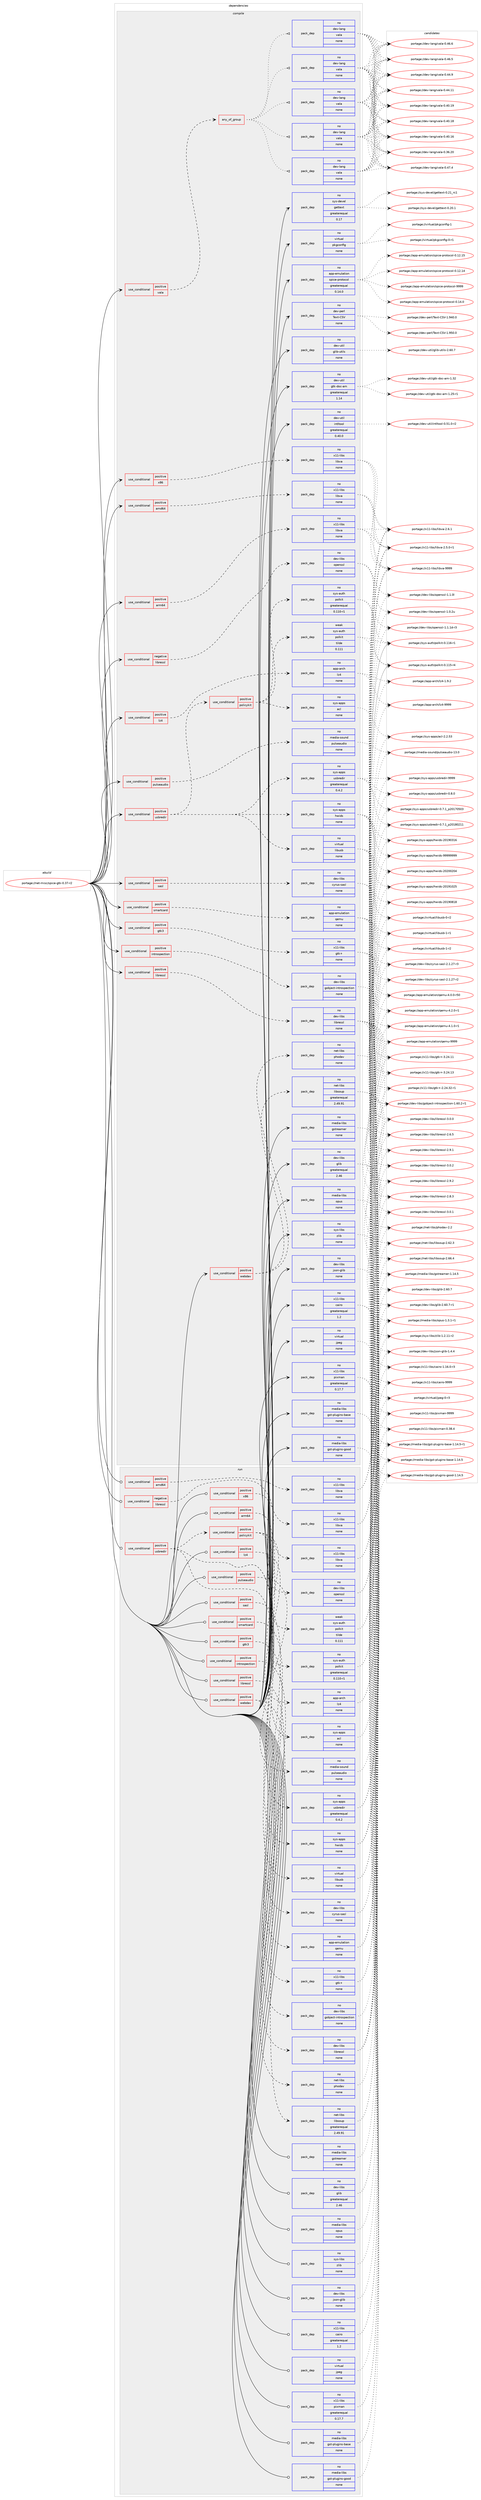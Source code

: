 digraph prolog {

# *************
# Graph options
# *************

newrank=true;
concentrate=true;
compound=true;
graph [rankdir=LR,fontname=Helvetica,fontsize=10,ranksep=1.5];#, ranksep=2.5, nodesep=0.2];
edge  [arrowhead=vee];
node  [fontname=Helvetica,fontsize=10];

# **********
# The ebuild
# **********

subgraph cluster_leftcol {
color=gray;
rank=same;
label=<<i>ebuild</i>>;
id [label="portage://net-misc/spice-gtk-0.37-r2", color=red, width=4, href="../net-misc/spice-gtk-0.37-r2.svg"];
}

# ****************
# The dependencies
# ****************

subgraph cluster_midcol {
color=gray;
label=<<i>dependencies</i>>;
subgraph cluster_compile {
fillcolor="#eeeeee";
style=filled;
label=<<i>compile</i>>;
subgraph cond24788 {
dependency120985 [label=<<TABLE BORDER="0" CELLBORDER="1" CELLSPACING="0" CELLPADDING="4"><TR><TD ROWSPAN="3" CELLPADDING="10">use_conditional</TD></TR><TR><TD>negative</TD></TR><TR><TD>libressl</TD></TR></TABLE>>, shape=none, color=red];
subgraph pack94189 {
dependency120986 [label=<<TABLE BORDER="0" CELLBORDER="1" CELLSPACING="0" CELLPADDING="4" WIDTH="220"><TR><TD ROWSPAN="6" CELLPADDING="30">pack_dep</TD></TR><TR><TD WIDTH="110">no</TD></TR><TR><TD>dev-libs</TD></TR><TR><TD>openssl</TD></TR><TR><TD>none</TD></TR><TR><TD></TD></TR></TABLE>>, shape=none, color=blue];
}
dependency120985:e -> dependency120986:w [weight=20,style="dashed",arrowhead="vee"];
}
id:e -> dependency120985:w [weight=20,style="solid",arrowhead="vee"];
subgraph cond24789 {
dependency120987 [label=<<TABLE BORDER="0" CELLBORDER="1" CELLSPACING="0" CELLPADDING="4"><TR><TD ROWSPAN="3" CELLPADDING="10">use_conditional</TD></TR><TR><TD>positive</TD></TR><TR><TD>amd64</TD></TR></TABLE>>, shape=none, color=red];
subgraph pack94190 {
dependency120988 [label=<<TABLE BORDER="0" CELLBORDER="1" CELLSPACING="0" CELLPADDING="4" WIDTH="220"><TR><TD ROWSPAN="6" CELLPADDING="30">pack_dep</TD></TR><TR><TD WIDTH="110">no</TD></TR><TR><TD>x11-libs</TD></TR><TR><TD>libva</TD></TR><TR><TD>none</TD></TR><TR><TD></TD></TR></TABLE>>, shape=none, color=blue];
}
dependency120987:e -> dependency120988:w [weight=20,style="dashed",arrowhead="vee"];
}
id:e -> dependency120987:w [weight=20,style="solid",arrowhead="vee"];
subgraph cond24790 {
dependency120989 [label=<<TABLE BORDER="0" CELLBORDER="1" CELLSPACING="0" CELLPADDING="4"><TR><TD ROWSPAN="3" CELLPADDING="10">use_conditional</TD></TR><TR><TD>positive</TD></TR><TR><TD>arm64</TD></TR></TABLE>>, shape=none, color=red];
subgraph pack94191 {
dependency120990 [label=<<TABLE BORDER="0" CELLBORDER="1" CELLSPACING="0" CELLPADDING="4" WIDTH="220"><TR><TD ROWSPAN="6" CELLPADDING="30">pack_dep</TD></TR><TR><TD WIDTH="110">no</TD></TR><TR><TD>x11-libs</TD></TR><TR><TD>libva</TD></TR><TR><TD>none</TD></TR><TR><TD></TD></TR></TABLE>>, shape=none, color=blue];
}
dependency120989:e -> dependency120990:w [weight=20,style="dashed",arrowhead="vee"];
}
id:e -> dependency120989:w [weight=20,style="solid",arrowhead="vee"];
subgraph cond24791 {
dependency120991 [label=<<TABLE BORDER="0" CELLBORDER="1" CELLSPACING="0" CELLPADDING="4"><TR><TD ROWSPAN="3" CELLPADDING="10">use_conditional</TD></TR><TR><TD>positive</TD></TR><TR><TD>gtk3</TD></TR></TABLE>>, shape=none, color=red];
subgraph pack94192 {
dependency120992 [label=<<TABLE BORDER="0" CELLBORDER="1" CELLSPACING="0" CELLPADDING="4" WIDTH="220"><TR><TD ROWSPAN="6" CELLPADDING="30">pack_dep</TD></TR><TR><TD WIDTH="110">no</TD></TR><TR><TD>x11-libs</TD></TR><TR><TD>gtk+</TD></TR><TR><TD>none</TD></TR><TR><TD></TD></TR></TABLE>>, shape=none, color=blue];
}
dependency120991:e -> dependency120992:w [weight=20,style="dashed",arrowhead="vee"];
}
id:e -> dependency120991:w [weight=20,style="solid",arrowhead="vee"];
subgraph cond24792 {
dependency120993 [label=<<TABLE BORDER="0" CELLBORDER="1" CELLSPACING="0" CELLPADDING="4"><TR><TD ROWSPAN="3" CELLPADDING="10">use_conditional</TD></TR><TR><TD>positive</TD></TR><TR><TD>introspection</TD></TR></TABLE>>, shape=none, color=red];
subgraph pack94193 {
dependency120994 [label=<<TABLE BORDER="0" CELLBORDER="1" CELLSPACING="0" CELLPADDING="4" WIDTH="220"><TR><TD ROWSPAN="6" CELLPADDING="30">pack_dep</TD></TR><TR><TD WIDTH="110">no</TD></TR><TR><TD>dev-libs</TD></TR><TR><TD>gobject-introspection</TD></TR><TR><TD>none</TD></TR><TR><TD></TD></TR></TABLE>>, shape=none, color=blue];
}
dependency120993:e -> dependency120994:w [weight=20,style="dashed",arrowhead="vee"];
}
id:e -> dependency120993:w [weight=20,style="solid",arrowhead="vee"];
subgraph cond24793 {
dependency120995 [label=<<TABLE BORDER="0" CELLBORDER="1" CELLSPACING="0" CELLPADDING="4"><TR><TD ROWSPAN="3" CELLPADDING="10">use_conditional</TD></TR><TR><TD>positive</TD></TR><TR><TD>libressl</TD></TR></TABLE>>, shape=none, color=red];
subgraph pack94194 {
dependency120996 [label=<<TABLE BORDER="0" CELLBORDER="1" CELLSPACING="0" CELLPADDING="4" WIDTH="220"><TR><TD ROWSPAN="6" CELLPADDING="30">pack_dep</TD></TR><TR><TD WIDTH="110">no</TD></TR><TR><TD>dev-libs</TD></TR><TR><TD>libressl</TD></TR><TR><TD>none</TD></TR><TR><TD></TD></TR></TABLE>>, shape=none, color=blue];
}
dependency120995:e -> dependency120996:w [weight=20,style="dashed",arrowhead="vee"];
}
id:e -> dependency120995:w [weight=20,style="solid",arrowhead="vee"];
subgraph cond24794 {
dependency120997 [label=<<TABLE BORDER="0" CELLBORDER="1" CELLSPACING="0" CELLPADDING="4"><TR><TD ROWSPAN="3" CELLPADDING="10">use_conditional</TD></TR><TR><TD>positive</TD></TR><TR><TD>lz4</TD></TR></TABLE>>, shape=none, color=red];
subgraph pack94195 {
dependency120998 [label=<<TABLE BORDER="0" CELLBORDER="1" CELLSPACING="0" CELLPADDING="4" WIDTH="220"><TR><TD ROWSPAN="6" CELLPADDING="30">pack_dep</TD></TR><TR><TD WIDTH="110">no</TD></TR><TR><TD>app-arch</TD></TR><TR><TD>lz4</TD></TR><TR><TD>none</TD></TR><TR><TD></TD></TR></TABLE>>, shape=none, color=blue];
}
dependency120997:e -> dependency120998:w [weight=20,style="dashed",arrowhead="vee"];
}
id:e -> dependency120997:w [weight=20,style="solid",arrowhead="vee"];
subgraph cond24795 {
dependency120999 [label=<<TABLE BORDER="0" CELLBORDER="1" CELLSPACING="0" CELLPADDING="4"><TR><TD ROWSPAN="3" CELLPADDING="10">use_conditional</TD></TR><TR><TD>positive</TD></TR><TR><TD>pulseaudio</TD></TR></TABLE>>, shape=none, color=red];
subgraph pack94196 {
dependency121000 [label=<<TABLE BORDER="0" CELLBORDER="1" CELLSPACING="0" CELLPADDING="4" WIDTH="220"><TR><TD ROWSPAN="6" CELLPADDING="30">pack_dep</TD></TR><TR><TD WIDTH="110">no</TD></TR><TR><TD>media-sound</TD></TR><TR><TD>pulseaudio</TD></TR><TR><TD>none</TD></TR><TR><TD></TD></TR></TABLE>>, shape=none, color=blue];
}
dependency120999:e -> dependency121000:w [weight=20,style="dashed",arrowhead="vee"];
}
id:e -> dependency120999:w [weight=20,style="solid",arrowhead="vee"];
subgraph cond24796 {
dependency121001 [label=<<TABLE BORDER="0" CELLBORDER="1" CELLSPACING="0" CELLPADDING="4"><TR><TD ROWSPAN="3" CELLPADDING="10">use_conditional</TD></TR><TR><TD>positive</TD></TR><TR><TD>sasl</TD></TR></TABLE>>, shape=none, color=red];
subgraph pack94197 {
dependency121002 [label=<<TABLE BORDER="0" CELLBORDER="1" CELLSPACING="0" CELLPADDING="4" WIDTH="220"><TR><TD ROWSPAN="6" CELLPADDING="30">pack_dep</TD></TR><TR><TD WIDTH="110">no</TD></TR><TR><TD>dev-libs</TD></TR><TR><TD>cyrus-sasl</TD></TR><TR><TD>none</TD></TR><TR><TD></TD></TR></TABLE>>, shape=none, color=blue];
}
dependency121001:e -> dependency121002:w [weight=20,style="dashed",arrowhead="vee"];
}
id:e -> dependency121001:w [weight=20,style="solid",arrowhead="vee"];
subgraph cond24797 {
dependency121003 [label=<<TABLE BORDER="0" CELLBORDER="1" CELLSPACING="0" CELLPADDING="4"><TR><TD ROWSPAN="3" CELLPADDING="10">use_conditional</TD></TR><TR><TD>positive</TD></TR><TR><TD>smartcard</TD></TR></TABLE>>, shape=none, color=red];
subgraph pack94198 {
dependency121004 [label=<<TABLE BORDER="0" CELLBORDER="1" CELLSPACING="0" CELLPADDING="4" WIDTH="220"><TR><TD ROWSPAN="6" CELLPADDING="30">pack_dep</TD></TR><TR><TD WIDTH="110">no</TD></TR><TR><TD>app-emulation</TD></TR><TR><TD>qemu</TD></TR><TR><TD>none</TD></TR><TR><TD></TD></TR></TABLE>>, shape=none, color=blue];
}
dependency121003:e -> dependency121004:w [weight=20,style="dashed",arrowhead="vee"];
}
id:e -> dependency121003:w [weight=20,style="solid",arrowhead="vee"];
subgraph cond24798 {
dependency121005 [label=<<TABLE BORDER="0" CELLBORDER="1" CELLSPACING="0" CELLPADDING="4"><TR><TD ROWSPAN="3" CELLPADDING="10">use_conditional</TD></TR><TR><TD>positive</TD></TR><TR><TD>usbredir</TD></TR></TABLE>>, shape=none, color=red];
subgraph pack94199 {
dependency121006 [label=<<TABLE BORDER="0" CELLBORDER="1" CELLSPACING="0" CELLPADDING="4" WIDTH="220"><TR><TD ROWSPAN="6" CELLPADDING="30">pack_dep</TD></TR><TR><TD WIDTH="110">no</TD></TR><TR><TD>sys-apps</TD></TR><TR><TD>hwids</TD></TR><TR><TD>none</TD></TR><TR><TD></TD></TR></TABLE>>, shape=none, color=blue];
}
dependency121005:e -> dependency121006:w [weight=20,style="dashed",arrowhead="vee"];
subgraph pack94200 {
dependency121007 [label=<<TABLE BORDER="0" CELLBORDER="1" CELLSPACING="0" CELLPADDING="4" WIDTH="220"><TR><TD ROWSPAN="6" CELLPADDING="30">pack_dep</TD></TR><TR><TD WIDTH="110">no</TD></TR><TR><TD>sys-apps</TD></TR><TR><TD>usbredir</TD></TR><TR><TD>greaterequal</TD></TR><TR><TD>0.4.2</TD></TR></TABLE>>, shape=none, color=blue];
}
dependency121005:e -> dependency121007:w [weight=20,style="dashed",arrowhead="vee"];
subgraph pack94201 {
dependency121008 [label=<<TABLE BORDER="0" CELLBORDER="1" CELLSPACING="0" CELLPADDING="4" WIDTH="220"><TR><TD ROWSPAN="6" CELLPADDING="30">pack_dep</TD></TR><TR><TD WIDTH="110">no</TD></TR><TR><TD>virtual</TD></TR><TR><TD>libusb</TD></TR><TR><TD>none</TD></TR><TR><TD></TD></TR></TABLE>>, shape=none, color=blue];
}
dependency121005:e -> dependency121008:w [weight=20,style="dashed",arrowhead="vee"];
subgraph cond24799 {
dependency121009 [label=<<TABLE BORDER="0" CELLBORDER="1" CELLSPACING="0" CELLPADDING="4"><TR><TD ROWSPAN="3" CELLPADDING="10">use_conditional</TD></TR><TR><TD>positive</TD></TR><TR><TD>policykit</TD></TR></TABLE>>, shape=none, color=red];
subgraph pack94202 {
dependency121010 [label=<<TABLE BORDER="0" CELLBORDER="1" CELLSPACING="0" CELLPADDING="4" WIDTH="220"><TR><TD ROWSPAN="6" CELLPADDING="30">pack_dep</TD></TR><TR><TD WIDTH="110">no</TD></TR><TR><TD>sys-apps</TD></TR><TR><TD>acl</TD></TR><TR><TD>none</TD></TR><TR><TD></TD></TR></TABLE>>, shape=none, color=blue];
}
dependency121009:e -> dependency121010:w [weight=20,style="dashed",arrowhead="vee"];
subgraph pack94203 {
dependency121011 [label=<<TABLE BORDER="0" CELLBORDER="1" CELLSPACING="0" CELLPADDING="4" WIDTH="220"><TR><TD ROWSPAN="6" CELLPADDING="30">pack_dep</TD></TR><TR><TD WIDTH="110">no</TD></TR><TR><TD>sys-auth</TD></TR><TR><TD>polkit</TD></TR><TR><TD>greaterequal</TD></TR><TR><TD>0.110-r1</TD></TR></TABLE>>, shape=none, color=blue];
}
dependency121009:e -> dependency121011:w [weight=20,style="dashed",arrowhead="vee"];
subgraph pack94204 {
dependency121012 [label=<<TABLE BORDER="0" CELLBORDER="1" CELLSPACING="0" CELLPADDING="4" WIDTH="220"><TR><TD ROWSPAN="6" CELLPADDING="30">pack_dep</TD></TR><TR><TD WIDTH="110">weak</TD></TR><TR><TD>sys-auth</TD></TR><TR><TD>polkit</TD></TR><TR><TD>tilde</TD></TR><TR><TD>0.111</TD></TR></TABLE>>, shape=none, color=blue];
}
dependency121009:e -> dependency121012:w [weight=20,style="dashed",arrowhead="vee"];
}
dependency121005:e -> dependency121009:w [weight=20,style="dashed",arrowhead="vee"];
}
id:e -> dependency121005:w [weight=20,style="solid",arrowhead="vee"];
subgraph cond24800 {
dependency121013 [label=<<TABLE BORDER="0" CELLBORDER="1" CELLSPACING="0" CELLPADDING="4"><TR><TD ROWSPAN="3" CELLPADDING="10">use_conditional</TD></TR><TR><TD>positive</TD></TR><TR><TD>vala</TD></TR></TABLE>>, shape=none, color=red];
subgraph any1905 {
dependency121014 [label=<<TABLE BORDER="0" CELLBORDER="1" CELLSPACING="0" CELLPADDING="4"><TR><TD CELLPADDING="10">any_of_group</TD></TR></TABLE>>, shape=none, color=red];subgraph pack94205 {
dependency121015 [label=<<TABLE BORDER="0" CELLBORDER="1" CELLSPACING="0" CELLPADDING="4" WIDTH="220"><TR><TD ROWSPAN="6" CELLPADDING="30">pack_dep</TD></TR><TR><TD WIDTH="110">no</TD></TR><TR><TD>dev-lang</TD></TR><TR><TD>vala</TD></TR><TR><TD>none</TD></TR><TR><TD></TD></TR></TABLE>>, shape=none, color=blue];
}
dependency121014:e -> dependency121015:w [weight=20,style="dotted",arrowhead="oinv"];
subgraph pack94206 {
dependency121016 [label=<<TABLE BORDER="0" CELLBORDER="1" CELLSPACING="0" CELLPADDING="4" WIDTH="220"><TR><TD ROWSPAN="6" CELLPADDING="30">pack_dep</TD></TR><TR><TD WIDTH="110">no</TD></TR><TR><TD>dev-lang</TD></TR><TR><TD>vala</TD></TR><TR><TD>none</TD></TR><TR><TD></TD></TR></TABLE>>, shape=none, color=blue];
}
dependency121014:e -> dependency121016:w [weight=20,style="dotted",arrowhead="oinv"];
subgraph pack94207 {
dependency121017 [label=<<TABLE BORDER="0" CELLBORDER="1" CELLSPACING="0" CELLPADDING="4" WIDTH="220"><TR><TD ROWSPAN="6" CELLPADDING="30">pack_dep</TD></TR><TR><TD WIDTH="110">no</TD></TR><TR><TD>dev-lang</TD></TR><TR><TD>vala</TD></TR><TR><TD>none</TD></TR><TR><TD></TD></TR></TABLE>>, shape=none, color=blue];
}
dependency121014:e -> dependency121017:w [weight=20,style="dotted",arrowhead="oinv"];
subgraph pack94208 {
dependency121018 [label=<<TABLE BORDER="0" CELLBORDER="1" CELLSPACING="0" CELLPADDING="4" WIDTH="220"><TR><TD ROWSPAN="6" CELLPADDING="30">pack_dep</TD></TR><TR><TD WIDTH="110">no</TD></TR><TR><TD>dev-lang</TD></TR><TR><TD>vala</TD></TR><TR><TD>none</TD></TR><TR><TD></TD></TR></TABLE>>, shape=none, color=blue];
}
dependency121014:e -> dependency121018:w [weight=20,style="dotted",arrowhead="oinv"];
subgraph pack94209 {
dependency121019 [label=<<TABLE BORDER="0" CELLBORDER="1" CELLSPACING="0" CELLPADDING="4" WIDTH="220"><TR><TD ROWSPAN="6" CELLPADDING="30">pack_dep</TD></TR><TR><TD WIDTH="110">no</TD></TR><TR><TD>dev-lang</TD></TR><TR><TD>vala</TD></TR><TR><TD>none</TD></TR><TR><TD></TD></TR></TABLE>>, shape=none, color=blue];
}
dependency121014:e -> dependency121019:w [weight=20,style="dotted",arrowhead="oinv"];
}
dependency121013:e -> dependency121014:w [weight=20,style="dashed",arrowhead="vee"];
}
id:e -> dependency121013:w [weight=20,style="solid",arrowhead="vee"];
subgraph cond24801 {
dependency121020 [label=<<TABLE BORDER="0" CELLBORDER="1" CELLSPACING="0" CELLPADDING="4"><TR><TD ROWSPAN="3" CELLPADDING="10">use_conditional</TD></TR><TR><TD>positive</TD></TR><TR><TD>webdav</TD></TR></TABLE>>, shape=none, color=red];
subgraph pack94210 {
dependency121021 [label=<<TABLE BORDER="0" CELLBORDER="1" CELLSPACING="0" CELLPADDING="4" WIDTH="220"><TR><TD ROWSPAN="6" CELLPADDING="30">pack_dep</TD></TR><TR><TD WIDTH="110">no</TD></TR><TR><TD>net-libs</TD></TR><TR><TD>phodav</TD></TR><TR><TD>none</TD></TR><TR><TD></TD></TR></TABLE>>, shape=none, color=blue];
}
dependency121020:e -> dependency121021:w [weight=20,style="dashed",arrowhead="vee"];
subgraph pack94211 {
dependency121022 [label=<<TABLE BORDER="0" CELLBORDER="1" CELLSPACING="0" CELLPADDING="4" WIDTH="220"><TR><TD ROWSPAN="6" CELLPADDING="30">pack_dep</TD></TR><TR><TD WIDTH="110">no</TD></TR><TR><TD>net-libs</TD></TR><TR><TD>libsoup</TD></TR><TR><TD>greaterequal</TD></TR><TR><TD>2.49.91</TD></TR></TABLE>>, shape=none, color=blue];
}
dependency121020:e -> dependency121022:w [weight=20,style="dashed",arrowhead="vee"];
}
id:e -> dependency121020:w [weight=20,style="solid",arrowhead="vee"];
subgraph cond24802 {
dependency121023 [label=<<TABLE BORDER="0" CELLBORDER="1" CELLSPACING="0" CELLPADDING="4"><TR><TD ROWSPAN="3" CELLPADDING="10">use_conditional</TD></TR><TR><TD>positive</TD></TR><TR><TD>x86</TD></TR></TABLE>>, shape=none, color=red];
subgraph pack94212 {
dependency121024 [label=<<TABLE BORDER="0" CELLBORDER="1" CELLSPACING="0" CELLPADDING="4" WIDTH="220"><TR><TD ROWSPAN="6" CELLPADDING="30">pack_dep</TD></TR><TR><TD WIDTH="110">no</TD></TR><TR><TD>x11-libs</TD></TR><TR><TD>libva</TD></TR><TR><TD>none</TD></TR><TR><TD></TD></TR></TABLE>>, shape=none, color=blue];
}
dependency121023:e -> dependency121024:w [weight=20,style="dashed",arrowhead="vee"];
}
id:e -> dependency121023:w [weight=20,style="solid",arrowhead="vee"];
subgraph pack94213 {
dependency121025 [label=<<TABLE BORDER="0" CELLBORDER="1" CELLSPACING="0" CELLPADDING="4" WIDTH="220"><TR><TD ROWSPAN="6" CELLPADDING="30">pack_dep</TD></TR><TR><TD WIDTH="110">no</TD></TR><TR><TD>app-emulation</TD></TR><TR><TD>spice-protocol</TD></TR><TR><TD>greaterequal</TD></TR><TR><TD>0.14.0</TD></TR></TABLE>>, shape=none, color=blue];
}
id:e -> dependency121025:w [weight=20,style="solid",arrowhead="vee"];
subgraph pack94214 {
dependency121026 [label=<<TABLE BORDER="0" CELLBORDER="1" CELLSPACING="0" CELLPADDING="4" WIDTH="220"><TR><TD ROWSPAN="6" CELLPADDING="30">pack_dep</TD></TR><TR><TD WIDTH="110">no</TD></TR><TR><TD>dev-libs</TD></TR><TR><TD>glib</TD></TR><TR><TD>greaterequal</TD></TR><TR><TD>2.46</TD></TR></TABLE>>, shape=none, color=blue];
}
id:e -> dependency121026:w [weight=20,style="solid",arrowhead="vee"];
subgraph pack94215 {
dependency121027 [label=<<TABLE BORDER="0" CELLBORDER="1" CELLSPACING="0" CELLPADDING="4" WIDTH="220"><TR><TD ROWSPAN="6" CELLPADDING="30">pack_dep</TD></TR><TR><TD WIDTH="110">no</TD></TR><TR><TD>dev-libs</TD></TR><TR><TD>json-glib</TD></TR><TR><TD>none</TD></TR><TR><TD></TD></TR></TABLE>>, shape=none, color=blue];
}
id:e -> dependency121027:w [weight=20,style="solid",arrowhead="vee"];
subgraph pack94216 {
dependency121028 [label=<<TABLE BORDER="0" CELLBORDER="1" CELLSPACING="0" CELLPADDING="4" WIDTH="220"><TR><TD ROWSPAN="6" CELLPADDING="30">pack_dep</TD></TR><TR><TD WIDTH="110">no</TD></TR><TR><TD>dev-perl</TD></TR><TR><TD>Text-CSV</TD></TR><TR><TD>none</TD></TR><TR><TD></TD></TR></TABLE>>, shape=none, color=blue];
}
id:e -> dependency121028:w [weight=20,style="solid",arrowhead="vee"];
subgraph pack94217 {
dependency121029 [label=<<TABLE BORDER="0" CELLBORDER="1" CELLSPACING="0" CELLPADDING="4" WIDTH="220"><TR><TD ROWSPAN="6" CELLPADDING="30">pack_dep</TD></TR><TR><TD WIDTH="110">no</TD></TR><TR><TD>dev-util</TD></TR><TR><TD>glib-utils</TD></TR><TR><TD>none</TD></TR><TR><TD></TD></TR></TABLE>>, shape=none, color=blue];
}
id:e -> dependency121029:w [weight=20,style="solid",arrowhead="vee"];
subgraph pack94218 {
dependency121030 [label=<<TABLE BORDER="0" CELLBORDER="1" CELLSPACING="0" CELLPADDING="4" WIDTH="220"><TR><TD ROWSPAN="6" CELLPADDING="30">pack_dep</TD></TR><TR><TD WIDTH="110">no</TD></TR><TR><TD>dev-util</TD></TR><TR><TD>gtk-doc-am</TD></TR><TR><TD>greaterequal</TD></TR><TR><TD>1.14</TD></TR></TABLE>>, shape=none, color=blue];
}
id:e -> dependency121030:w [weight=20,style="solid",arrowhead="vee"];
subgraph pack94219 {
dependency121031 [label=<<TABLE BORDER="0" CELLBORDER="1" CELLSPACING="0" CELLPADDING="4" WIDTH="220"><TR><TD ROWSPAN="6" CELLPADDING="30">pack_dep</TD></TR><TR><TD WIDTH="110">no</TD></TR><TR><TD>dev-util</TD></TR><TR><TD>intltool</TD></TR><TR><TD>greaterequal</TD></TR><TR><TD>0.40.0</TD></TR></TABLE>>, shape=none, color=blue];
}
id:e -> dependency121031:w [weight=20,style="solid",arrowhead="vee"];
subgraph pack94220 {
dependency121032 [label=<<TABLE BORDER="0" CELLBORDER="1" CELLSPACING="0" CELLPADDING="4" WIDTH="220"><TR><TD ROWSPAN="6" CELLPADDING="30">pack_dep</TD></TR><TR><TD WIDTH="110">no</TD></TR><TR><TD>media-libs</TD></TR><TR><TD>gst-plugins-base</TD></TR><TR><TD>none</TD></TR><TR><TD></TD></TR></TABLE>>, shape=none, color=blue];
}
id:e -> dependency121032:w [weight=20,style="solid",arrowhead="vee"];
subgraph pack94221 {
dependency121033 [label=<<TABLE BORDER="0" CELLBORDER="1" CELLSPACING="0" CELLPADDING="4" WIDTH="220"><TR><TD ROWSPAN="6" CELLPADDING="30">pack_dep</TD></TR><TR><TD WIDTH="110">no</TD></TR><TR><TD>media-libs</TD></TR><TR><TD>gst-plugins-good</TD></TR><TR><TD>none</TD></TR><TR><TD></TD></TR></TABLE>>, shape=none, color=blue];
}
id:e -> dependency121033:w [weight=20,style="solid",arrowhead="vee"];
subgraph pack94222 {
dependency121034 [label=<<TABLE BORDER="0" CELLBORDER="1" CELLSPACING="0" CELLPADDING="4" WIDTH="220"><TR><TD ROWSPAN="6" CELLPADDING="30">pack_dep</TD></TR><TR><TD WIDTH="110">no</TD></TR><TR><TD>media-libs</TD></TR><TR><TD>gstreamer</TD></TR><TR><TD>none</TD></TR><TR><TD></TD></TR></TABLE>>, shape=none, color=blue];
}
id:e -> dependency121034:w [weight=20,style="solid",arrowhead="vee"];
subgraph pack94223 {
dependency121035 [label=<<TABLE BORDER="0" CELLBORDER="1" CELLSPACING="0" CELLPADDING="4" WIDTH="220"><TR><TD ROWSPAN="6" CELLPADDING="30">pack_dep</TD></TR><TR><TD WIDTH="110">no</TD></TR><TR><TD>media-libs</TD></TR><TR><TD>opus</TD></TR><TR><TD>none</TD></TR><TR><TD></TD></TR></TABLE>>, shape=none, color=blue];
}
id:e -> dependency121035:w [weight=20,style="solid",arrowhead="vee"];
subgraph pack94224 {
dependency121036 [label=<<TABLE BORDER="0" CELLBORDER="1" CELLSPACING="0" CELLPADDING="4" WIDTH="220"><TR><TD ROWSPAN="6" CELLPADDING="30">pack_dep</TD></TR><TR><TD WIDTH="110">no</TD></TR><TR><TD>sys-devel</TD></TR><TR><TD>gettext</TD></TR><TR><TD>greaterequal</TD></TR><TR><TD>0.17</TD></TR></TABLE>>, shape=none, color=blue];
}
id:e -> dependency121036:w [weight=20,style="solid",arrowhead="vee"];
subgraph pack94225 {
dependency121037 [label=<<TABLE BORDER="0" CELLBORDER="1" CELLSPACING="0" CELLPADDING="4" WIDTH="220"><TR><TD ROWSPAN="6" CELLPADDING="30">pack_dep</TD></TR><TR><TD WIDTH="110">no</TD></TR><TR><TD>sys-libs</TD></TR><TR><TD>zlib</TD></TR><TR><TD>none</TD></TR><TR><TD></TD></TR></TABLE>>, shape=none, color=blue];
}
id:e -> dependency121037:w [weight=20,style="solid",arrowhead="vee"];
subgraph pack94226 {
dependency121038 [label=<<TABLE BORDER="0" CELLBORDER="1" CELLSPACING="0" CELLPADDING="4" WIDTH="220"><TR><TD ROWSPAN="6" CELLPADDING="30">pack_dep</TD></TR><TR><TD WIDTH="110">no</TD></TR><TR><TD>virtual</TD></TR><TR><TD>jpeg</TD></TR><TR><TD>none</TD></TR><TR><TD></TD></TR></TABLE>>, shape=none, color=blue];
}
id:e -> dependency121038:w [weight=20,style="solid",arrowhead="vee"];
subgraph pack94227 {
dependency121039 [label=<<TABLE BORDER="0" CELLBORDER="1" CELLSPACING="0" CELLPADDING="4" WIDTH="220"><TR><TD ROWSPAN="6" CELLPADDING="30">pack_dep</TD></TR><TR><TD WIDTH="110">no</TD></TR><TR><TD>virtual</TD></TR><TR><TD>pkgconfig</TD></TR><TR><TD>none</TD></TR><TR><TD></TD></TR></TABLE>>, shape=none, color=blue];
}
id:e -> dependency121039:w [weight=20,style="solid",arrowhead="vee"];
subgraph pack94228 {
dependency121040 [label=<<TABLE BORDER="0" CELLBORDER="1" CELLSPACING="0" CELLPADDING="4" WIDTH="220"><TR><TD ROWSPAN="6" CELLPADDING="30">pack_dep</TD></TR><TR><TD WIDTH="110">no</TD></TR><TR><TD>x11-libs</TD></TR><TR><TD>cairo</TD></TR><TR><TD>greaterequal</TD></TR><TR><TD>1.2</TD></TR></TABLE>>, shape=none, color=blue];
}
id:e -> dependency121040:w [weight=20,style="solid",arrowhead="vee"];
subgraph pack94229 {
dependency121041 [label=<<TABLE BORDER="0" CELLBORDER="1" CELLSPACING="0" CELLPADDING="4" WIDTH="220"><TR><TD ROWSPAN="6" CELLPADDING="30">pack_dep</TD></TR><TR><TD WIDTH="110">no</TD></TR><TR><TD>x11-libs</TD></TR><TR><TD>pixman</TD></TR><TR><TD>greaterequal</TD></TR><TR><TD>0.17.7</TD></TR></TABLE>>, shape=none, color=blue];
}
id:e -> dependency121041:w [weight=20,style="solid",arrowhead="vee"];
}
subgraph cluster_compileandrun {
fillcolor="#eeeeee";
style=filled;
label=<<i>compile and run</i>>;
}
subgraph cluster_run {
fillcolor="#eeeeee";
style=filled;
label=<<i>run</i>>;
subgraph cond24803 {
dependency121042 [label=<<TABLE BORDER="0" CELLBORDER="1" CELLSPACING="0" CELLPADDING="4"><TR><TD ROWSPAN="3" CELLPADDING="10">use_conditional</TD></TR><TR><TD>negative</TD></TR><TR><TD>libressl</TD></TR></TABLE>>, shape=none, color=red];
subgraph pack94230 {
dependency121043 [label=<<TABLE BORDER="0" CELLBORDER="1" CELLSPACING="0" CELLPADDING="4" WIDTH="220"><TR><TD ROWSPAN="6" CELLPADDING="30">pack_dep</TD></TR><TR><TD WIDTH="110">no</TD></TR><TR><TD>dev-libs</TD></TR><TR><TD>openssl</TD></TR><TR><TD>none</TD></TR><TR><TD></TD></TR></TABLE>>, shape=none, color=blue];
}
dependency121042:e -> dependency121043:w [weight=20,style="dashed",arrowhead="vee"];
}
id:e -> dependency121042:w [weight=20,style="solid",arrowhead="odot"];
subgraph cond24804 {
dependency121044 [label=<<TABLE BORDER="0" CELLBORDER="1" CELLSPACING="0" CELLPADDING="4"><TR><TD ROWSPAN="3" CELLPADDING="10">use_conditional</TD></TR><TR><TD>positive</TD></TR><TR><TD>amd64</TD></TR></TABLE>>, shape=none, color=red];
subgraph pack94231 {
dependency121045 [label=<<TABLE BORDER="0" CELLBORDER="1" CELLSPACING="0" CELLPADDING="4" WIDTH="220"><TR><TD ROWSPAN="6" CELLPADDING="30">pack_dep</TD></TR><TR><TD WIDTH="110">no</TD></TR><TR><TD>x11-libs</TD></TR><TR><TD>libva</TD></TR><TR><TD>none</TD></TR><TR><TD></TD></TR></TABLE>>, shape=none, color=blue];
}
dependency121044:e -> dependency121045:w [weight=20,style="dashed",arrowhead="vee"];
}
id:e -> dependency121044:w [weight=20,style="solid",arrowhead="odot"];
subgraph cond24805 {
dependency121046 [label=<<TABLE BORDER="0" CELLBORDER="1" CELLSPACING="0" CELLPADDING="4"><TR><TD ROWSPAN="3" CELLPADDING="10">use_conditional</TD></TR><TR><TD>positive</TD></TR><TR><TD>arm64</TD></TR></TABLE>>, shape=none, color=red];
subgraph pack94232 {
dependency121047 [label=<<TABLE BORDER="0" CELLBORDER="1" CELLSPACING="0" CELLPADDING="4" WIDTH="220"><TR><TD ROWSPAN="6" CELLPADDING="30">pack_dep</TD></TR><TR><TD WIDTH="110">no</TD></TR><TR><TD>x11-libs</TD></TR><TR><TD>libva</TD></TR><TR><TD>none</TD></TR><TR><TD></TD></TR></TABLE>>, shape=none, color=blue];
}
dependency121046:e -> dependency121047:w [weight=20,style="dashed",arrowhead="vee"];
}
id:e -> dependency121046:w [weight=20,style="solid",arrowhead="odot"];
subgraph cond24806 {
dependency121048 [label=<<TABLE BORDER="0" CELLBORDER="1" CELLSPACING="0" CELLPADDING="4"><TR><TD ROWSPAN="3" CELLPADDING="10">use_conditional</TD></TR><TR><TD>positive</TD></TR><TR><TD>gtk3</TD></TR></TABLE>>, shape=none, color=red];
subgraph pack94233 {
dependency121049 [label=<<TABLE BORDER="0" CELLBORDER="1" CELLSPACING="0" CELLPADDING="4" WIDTH="220"><TR><TD ROWSPAN="6" CELLPADDING="30">pack_dep</TD></TR><TR><TD WIDTH="110">no</TD></TR><TR><TD>x11-libs</TD></TR><TR><TD>gtk+</TD></TR><TR><TD>none</TD></TR><TR><TD></TD></TR></TABLE>>, shape=none, color=blue];
}
dependency121048:e -> dependency121049:w [weight=20,style="dashed",arrowhead="vee"];
}
id:e -> dependency121048:w [weight=20,style="solid",arrowhead="odot"];
subgraph cond24807 {
dependency121050 [label=<<TABLE BORDER="0" CELLBORDER="1" CELLSPACING="0" CELLPADDING="4"><TR><TD ROWSPAN="3" CELLPADDING="10">use_conditional</TD></TR><TR><TD>positive</TD></TR><TR><TD>introspection</TD></TR></TABLE>>, shape=none, color=red];
subgraph pack94234 {
dependency121051 [label=<<TABLE BORDER="0" CELLBORDER="1" CELLSPACING="0" CELLPADDING="4" WIDTH="220"><TR><TD ROWSPAN="6" CELLPADDING="30">pack_dep</TD></TR><TR><TD WIDTH="110">no</TD></TR><TR><TD>dev-libs</TD></TR><TR><TD>gobject-introspection</TD></TR><TR><TD>none</TD></TR><TR><TD></TD></TR></TABLE>>, shape=none, color=blue];
}
dependency121050:e -> dependency121051:w [weight=20,style="dashed",arrowhead="vee"];
}
id:e -> dependency121050:w [weight=20,style="solid",arrowhead="odot"];
subgraph cond24808 {
dependency121052 [label=<<TABLE BORDER="0" CELLBORDER="1" CELLSPACING="0" CELLPADDING="4"><TR><TD ROWSPAN="3" CELLPADDING="10">use_conditional</TD></TR><TR><TD>positive</TD></TR><TR><TD>libressl</TD></TR></TABLE>>, shape=none, color=red];
subgraph pack94235 {
dependency121053 [label=<<TABLE BORDER="0" CELLBORDER="1" CELLSPACING="0" CELLPADDING="4" WIDTH="220"><TR><TD ROWSPAN="6" CELLPADDING="30">pack_dep</TD></TR><TR><TD WIDTH="110">no</TD></TR><TR><TD>dev-libs</TD></TR><TR><TD>libressl</TD></TR><TR><TD>none</TD></TR><TR><TD></TD></TR></TABLE>>, shape=none, color=blue];
}
dependency121052:e -> dependency121053:w [weight=20,style="dashed",arrowhead="vee"];
}
id:e -> dependency121052:w [weight=20,style="solid",arrowhead="odot"];
subgraph cond24809 {
dependency121054 [label=<<TABLE BORDER="0" CELLBORDER="1" CELLSPACING="0" CELLPADDING="4"><TR><TD ROWSPAN="3" CELLPADDING="10">use_conditional</TD></TR><TR><TD>positive</TD></TR><TR><TD>lz4</TD></TR></TABLE>>, shape=none, color=red];
subgraph pack94236 {
dependency121055 [label=<<TABLE BORDER="0" CELLBORDER="1" CELLSPACING="0" CELLPADDING="4" WIDTH="220"><TR><TD ROWSPAN="6" CELLPADDING="30">pack_dep</TD></TR><TR><TD WIDTH="110">no</TD></TR><TR><TD>app-arch</TD></TR><TR><TD>lz4</TD></TR><TR><TD>none</TD></TR><TR><TD></TD></TR></TABLE>>, shape=none, color=blue];
}
dependency121054:e -> dependency121055:w [weight=20,style="dashed",arrowhead="vee"];
}
id:e -> dependency121054:w [weight=20,style="solid",arrowhead="odot"];
subgraph cond24810 {
dependency121056 [label=<<TABLE BORDER="0" CELLBORDER="1" CELLSPACING="0" CELLPADDING="4"><TR><TD ROWSPAN="3" CELLPADDING="10">use_conditional</TD></TR><TR><TD>positive</TD></TR><TR><TD>pulseaudio</TD></TR></TABLE>>, shape=none, color=red];
subgraph pack94237 {
dependency121057 [label=<<TABLE BORDER="0" CELLBORDER="1" CELLSPACING="0" CELLPADDING="4" WIDTH="220"><TR><TD ROWSPAN="6" CELLPADDING="30">pack_dep</TD></TR><TR><TD WIDTH="110">no</TD></TR><TR><TD>media-sound</TD></TR><TR><TD>pulseaudio</TD></TR><TR><TD>none</TD></TR><TR><TD></TD></TR></TABLE>>, shape=none, color=blue];
}
dependency121056:e -> dependency121057:w [weight=20,style="dashed",arrowhead="vee"];
}
id:e -> dependency121056:w [weight=20,style="solid",arrowhead="odot"];
subgraph cond24811 {
dependency121058 [label=<<TABLE BORDER="0" CELLBORDER="1" CELLSPACING="0" CELLPADDING="4"><TR><TD ROWSPAN="3" CELLPADDING="10">use_conditional</TD></TR><TR><TD>positive</TD></TR><TR><TD>sasl</TD></TR></TABLE>>, shape=none, color=red];
subgraph pack94238 {
dependency121059 [label=<<TABLE BORDER="0" CELLBORDER="1" CELLSPACING="0" CELLPADDING="4" WIDTH="220"><TR><TD ROWSPAN="6" CELLPADDING="30">pack_dep</TD></TR><TR><TD WIDTH="110">no</TD></TR><TR><TD>dev-libs</TD></TR><TR><TD>cyrus-sasl</TD></TR><TR><TD>none</TD></TR><TR><TD></TD></TR></TABLE>>, shape=none, color=blue];
}
dependency121058:e -> dependency121059:w [weight=20,style="dashed",arrowhead="vee"];
}
id:e -> dependency121058:w [weight=20,style="solid",arrowhead="odot"];
subgraph cond24812 {
dependency121060 [label=<<TABLE BORDER="0" CELLBORDER="1" CELLSPACING="0" CELLPADDING="4"><TR><TD ROWSPAN="3" CELLPADDING="10">use_conditional</TD></TR><TR><TD>positive</TD></TR><TR><TD>smartcard</TD></TR></TABLE>>, shape=none, color=red];
subgraph pack94239 {
dependency121061 [label=<<TABLE BORDER="0" CELLBORDER="1" CELLSPACING="0" CELLPADDING="4" WIDTH="220"><TR><TD ROWSPAN="6" CELLPADDING="30">pack_dep</TD></TR><TR><TD WIDTH="110">no</TD></TR><TR><TD>app-emulation</TD></TR><TR><TD>qemu</TD></TR><TR><TD>none</TD></TR><TR><TD></TD></TR></TABLE>>, shape=none, color=blue];
}
dependency121060:e -> dependency121061:w [weight=20,style="dashed",arrowhead="vee"];
}
id:e -> dependency121060:w [weight=20,style="solid",arrowhead="odot"];
subgraph cond24813 {
dependency121062 [label=<<TABLE BORDER="0" CELLBORDER="1" CELLSPACING="0" CELLPADDING="4"><TR><TD ROWSPAN="3" CELLPADDING="10">use_conditional</TD></TR><TR><TD>positive</TD></TR><TR><TD>usbredir</TD></TR></TABLE>>, shape=none, color=red];
subgraph pack94240 {
dependency121063 [label=<<TABLE BORDER="0" CELLBORDER="1" CELLSPACING="0" CELLPADDING="4" WIDTH="220"><TR><TD ROWSPAN="6" CELLPADDING="30">pack_dep</TD></TR><TR><TD WIDTH="110">no</TD></TR><TR><TD>sys-apps</TD></TR><TR><TD>hwids</TD></TR><TR><TD>none</TD></TR><TR><TD></TD></TR></TABLE>>, shape=none, color=blue];
}
dependency121062:e -> dependency121063:w [weight=20,style="dashed",arrowhead="vee"];
subgraph pack94241 {
dependency121064 [label=<<TABLE BORDER="0" CELLBORDER="1" CELLSPACING="0" CELLPADDING="4" WIDTH="220"><TR><TD ROWSPAN="6" CELLPADDING="30">pack_dep</TD></TR><TR><TD WIDTH="110">no</TD></TR><TR><TD>sys-apps</TD></TR><TR><TD>usbredir</TD></TR><TR><TD>greaterequal</TD></TR><TR><TD>0.4.2</TD></TR></TABLE>>, shape=none, color=blue];
}
dependency121062:e -> dependency121064:w [weight=20,style="dashed",arrowhead="vee"];
subgraph pack94242 {
dependency121065 [label=<<TABLE BORDER="0" CELLBORDER="1" CELLSPACING="0" CELLPADDING="4" WIDTH="220"><TR><TD ROWSPAN="6" CELLPADDING="30">pack_dep</TD></TR><TR><TD WIDTH="110">no</TD></TR><TR><TD>virtual</TD></TR><TR><TD>libusb</TD></TR><TR><TD>none</TD></TR><TR><TD></TD></TR></TABLE>>, shape=none, color=blue];
}
dependency121062:e -> dependency121065:w [weight=20,style="dashed",arrowhead="vee"];
subgraph cond24814 {
dependency121066 [label=<<TABLE BORDER="0" CELLBORDER="1" CELLSPACING="0" CELLPADDING="4"><TR><TD ROWSPAN="3" CELLPADDING="10">use_conditional</TD></TR><TR><TD>positive</TD></TR><TR><TD>policykit</TD></TR></TABLE>>, shape=none, color=red];
subgraph pack94243 {
dependency121067 [label=<<TABLE BORDER="0" CELLBORDER="1" CELLSPACING="0" CELLPADDING="4" WIDTH="220"><TR><TD ROWSPAN="6" CELLPADDING="30">pack_dep</TD></TR><TR><TD WIDTH="110">no</TD></TR><TR><TD>sys-apps</TD></TR><TR><TD>acl</TD></TR><TR><TD>none</TD></TR><TR><TD></TD></TR></TABLE>>, shape=none, color=blue];
}
dependency121066:e -> dependency121067:w [weight=20,style="dashed",arrowhead="vee"];
subgraph pack94244 {
dependency121068 [label=<<TABLE BORDER="0" CELLBORDER="1" CELLSPACING="0" CELLPADDING="4" WIDTH="220"><TR><TD ROWSPAN="6" CELLPADDING="30">pack_dep</TD></TR><TR><TD WIDTH="110">no</TD></TR><TR><TD>sys-auth</TD></TR><TR><TD>polkit</TD></TR><TR><TD>greaterequal</TD></TR><TR><TD>0.110-r1</TD></TR></TABLE>>, shape=none, color=blue];
}
dependency121066:e -> dependency121068:w [weight=20,style="dashed",arrowhead="vee"];
subgraph pack94245 {
dependency121069 [label=<<TABLE BORDER="0" CELLBORDER="1" CELLSPACING="0" CELLPADDING="4" WIDTH="220"><TR><TD ROWSPAN="6" CELLPADDING="30">pack_dep</TD></TR><TR><TD WIDTH="110">weak</TD></TR><TR><TD>sys-auth</TD></TR><TR><TD>polkit</TD></TR><TR><TD>tilde</TD></TR><TR><TD>0.111</TD></TR></TABLE>>, shape=none, color=blue];
}
dependency121066:e -> dependency121069:w [weight=20,style="dashed",arrowhead="vee"];
}
dependency121062:e -> dependency121066:w [weight=20,style="dashed",arrowhead="vee"];
}
id:e -> dependency121062:w [weight=20,style="solid",arrowhead="odot"];
subgraph cond24815 {
dependency121070 [label=<<TABLE BORDER="0" CELLBORDER="1" CELLSPACING="0" CELLPADDING="4"><TR><TD ROWSPAN="3" CELLPADDING="10">use_conditional</TD></TR><TR><TD>positive</TD></TR><TR><TD>webdav</TD></TR></TABLE>>, shape=none, color=red];
subgraph pack94246 {
dependency121071 [label=<<TABLE BORDER="0" CELLBORDER="1" CELLSPACING="0" CELLPADDING="4" WIDTH="220"><TR><TD ROWSPAN="6" CELLPADDING="30">pack_dep</TD></TR><TR><TD WIDTH="110">no</TD></TR><TR><TD>net-libs</TD></TR><TR><TD>phodav</TD></TR><TR><TD>none</TD></TR><TR><TD></TD></TR></TABLE>>, shape=none, color=blue];
}
dependency121070:e -> dependency121071:w [weight=20,style="dashed",arrowhead="vee"];
subgraph pack94247 {
dependency121072 [label=<<TABLE BORDER="0" CELLBORDER="1" CELLSPACING="0" CELLPADDING="4" WIDTH="220"><TR><TD ROWSPAN="6" CELLPADDING="30">pack_dep</TD></TR><TR><TD WIDTH="110">no</TD></TR><TR><TD>net-libs</TD></TR><TR><TD>libsoup</TD></TR><TR><TD>greaterequal</TD></TR><TR><TD>2.49.91</TD></TR></TABLE>>, shape=none, color=blue];
}
dependency121070:e -> dependency121072:w [weight=20,style="dashed",arrowhead="vee"];
}
id:e -> dependency121070:w [weight=20,style="solid",arrowhead="odot"];
subgraph cond24816 {
dependency121073 [label=<<TABLE BORDER="0" CELLBORDER="1" CELLSPACING="0" CELLPADDING="4"><TR><TD ROWSPAN="3" CELLPADDING="10">use_conditional</TD></TR><TR><TD>positive</TD></TR><TR><TD>x86</TD></TR></TABLE>>, shape=none, color=red];
subgraph pack94248 {
dependency121074 [label=<<TABLE BORDER="0" CELLBORDER="1" CELLSPACING="0" CELLPADDING="4" WIDTH="220"><TR><TD ROWSPAN="6" CELLPADDING="30">pack_dep</TD></TR><TR><TD WIDTH="110">no</TD></TR><TR><TD>x11-libs</TD></TR><TR><TD>libva</TD></TR><TR><TD>none</TD></TR><TR><TD></TD></TR></TABLE>>, shape=none, color=blue];
}
dependency121073:e -> dependency121074:w [weight=20,style="dashed",arrowhead="vee"];
}
id:e -> dependency121073:w [weight=20,style="solid",arrowhead="odot"];
subgraph pack94249 {
dependency121075 [label=<<TABLE BORDER="0" CELLBORDER="1" CELLSPACING="0" CELLPADDING="4" WIDTH="220"><TR><TD ROWSPAN="6" CELLPADDING="30">pack_dep</TD></TR><TR><TD WIDTH="110">no</TD></TR><TR><TD>dev-libs</TD></TR><TR><TD>glib</TD></TR><TR><TD>greaterequal</TD></TR><TR><TD>2.46</TD></TR></TABLE>>, shape=none, color=blue];
}
id:e -> dependency121075:w [weight=20,style="solid",arrowhead="odot"];
subgraph pack94250 {
dependency121076 [label=<<TABLE BORDER="0" CELLBORDER="1" CELLSPACING="0" CELLPADDING="4" WIDTH="220"><TR><TD ROWSPAN="6" CELLPADDING="30">pack_dep</TD></TR><TR><TD WIDTH="110">no</TD></TR><TR><TD>dev-libs</TD></TR><TR><TD>json-glib</TD></TR><TR><TD>none</TD></TR><TR><TD></TD></TR></TABLE>>, shape=none, color=blue];
}
id:e -> dependency121076:w [weight=20,style="solid",arrowhead="odot"];
subgraph pack94251 {
dependency121077 [label=<<TABLE BORDER="0" CELLBORDER="1" CELLSPACING="0" CELLPADDING="4" WIDTH="220"><TR><TD ROWSPAN="6" CELLPADDING="30">pack_dep</TD></TR><TR><TD WIDTH="110">no</TD></TR><TR><TD>media-libs</TD></TR><TR><TD>gst-plugins-base</TD></TR><TR><TD>none</TD></TR><TR><TD></TD></TR></TABLE>>, shape=none, color=blue];
}
id:e -> dependency121077:w [weight=20,style="solid",arrowhead="odot"];
subgraph pack94252 {
dependency121078 [label=<<TABLE BORDER="0" CELLBORDER="1" CELLSPACING="0" CELLPADDING="4" WIDTH="220"><TR><TD ROWSPAN="6" CELLPADDING="30">pack_dep</TD></TR><TR><TD WIDTH="110">no</TD></TR><TR><TD>media-libs</TD></TR><TR><TD>gst-plugins-good</TD></TR><TR><TD>none</TD></TR><TR><TD></TD></TR></TABLE>>, shape=none, color=blue];
}
id:e -> dependency121078:w [weight=20,style="solid",arrowhead="odot"];
subgraph pack94253 {
dependency121079 [label=<<TABLE BORDER="0" CELLBORDER="1" CELLSPACING="0" CELLPADDING="4" WIDTH="220"><TR><TD ROWSPAN="6" CELLPADDING="30">pack_dep</TD></TR><TR><TD WIDTH="110">no</TD></TR><TR><TD>media-libs</TD></TR><TR><TD>gstreamer</TD></TR><TR><TD>none</TD></TR><TR><TD></TD></TR></TABLE>>, shape=none, color=blue];
}
id:e -> dependency121079:w [weight=20,style="solid",arrowhead="odot"];
subgraph pack94254 {
dependency121080 [label=<<TABLE BORDER="0" CELLBORDER="1" CELLSPACING="0" CELLPADDING="4" WIDTH="220"><TR><TD ROWSPAN="6" CELLPADDING="30">pack_dep</TD></TR><TR><TD WIDTH="110">no</TD></TR><TR><TD>media-libs</TD></TR><TR><TD>opus</TD></TR><TR><TD>none</TD></TR><TR><TD></TD></TR></TABLE>>, shape=none, color=blue];
}
id:e -> dependency121080:w [weight=20,style="solid",arrowhead="odot"];
subgraph pack94255 {
dependency121081 [label=<<TABLE BORDER="0" CELLBORDER="1" CELLSPACING="0" CELLPADDING="4" WIDTH="220"><TR><TD ROWSPAN="6" CELLPADDING="30">pack_dep</TD></TR><TR><TD WIDTH="110">no</TD></TR><TR><TD>sys-libs</TD></TR><TR><TD>zlib</TD></TR><TR><TD>none</TD></TR><TR><TD></TD></TR></TABLE>>, shape=none, color=blue];
}
id:e -> dependency121081:w [weight=20,style="solid",arrowhead="odot"];
subgraph pack94256 {
dependency121082 [label=<<TABLE BORDER="0" CELLBORDER="1" CELLSPACING="0" CELLPADDING="4" WIDTH="220"><TR><TD ROWSPAN="6" CELLPADDING="30">pack_dep</TD></TR><TR><TD WIDTH="110">no</TD></TR><TR><TD>virtual</TD></TR><TR><TD>jpeg</TD></TR><TR><TD>none</TD></TR><TR><TD></TD></TR></TABLE>>, shape=none, color=blue];
}
id:e -> dependency121082:w [weight=20,style="solid",arrowhead="odot"];
subgraph pack94257 {
dependency121083 [label=<<TABLE BORDER="0" CELLBORDER="1" CELLSPACING="0" CELLPADDING="4" WIDTH="220"><TR><TD ROWSPAN="6" CELLPADDING="30">pack_dep</TD></TR><TR><TD WIDTH="110">no</TD></TR><TR><TD>x11-libs</TD></TR><TR><TD>cairo</TD></TR><TR><TD>greaterequal</TD></TR><TR><TD>1.2</TD></TR></TABLE>>, shape=none, color=blue];
}
id:e -> dependency121083:w [weight=20,style="solid",arrowhead="odot"];
subgraph pack94258 {
dependency121084 [label=<<TABLE BORDER="0" CELLBORDER="1" CELLSPACING="0" CELLPADDING="4" WIDTH="220"><TR><TD ROWSPAN="6" CELLPADDING="30">pack_dep</TD></TR><TR><TD WIDTH="110">no</TD></TR><TR><TD>x11-libs</TD></TR><TR><TD>pixman</TD></TR><TR><TD>greaterequal</TD></TR><TR><TD>0.17.7</TD></TR></TABLE>>, shape=none, color=blue];
}
id:e -> dependency121084:w [weight=20,style="solid",arrowhead="odot"];
}
}

# **************
# The candidates
# **************

subgraph cluster_choices {
rank=same;
color=gray;
label=<<i>candidates</i>>;

subgraph choice94189 {
color=black;
nodesep=1;
choice1001011184510810598115471111121011101151151084549464946491004511451 [label="portage://dev-libs/openssl-1.1.1d-r3", color=red, width=4,href="../dev-libs/openssl-1.1.1d-r3.svg"];
choice100101118451081059811547111112101110115115108454946494648108 [label="portage://dev-libs/openssl-1.1.0l", color=red, width=4,href="../dev-libs/openssl-1.1.0l.svg"];
choice100101118451081059811547111112101110115115108454946484650117 [label="portage://dev-libs/openssl-1.0.2u", color=red, width=4,href="../dev-libs/openssl-1.0.2u.svg"];
dependency120986:e -> choice1001011184510810598115471111121011101151151084549464946491004511451:w [style=dotted,weight="100"];
dependency120986:e -> choice100101118451081059811547111112101110115115108454946494648108:w [style=dotted,weight="100"];
dependency120986:e -> choice100101118451081059811547111112101110115115108454946484650117:w [style=dotted,weight="100"];
}
subgraph choice94190 {
color=black;
nodesep=1;
choice120494945108105981154710810598118974557575757 [label="portage://x11-libs/libva-9999", color=red, width=4,href="../x11-libs/libva-9999.svg"];
choice12049494510810598115471081059811897455046544649 [label="portage://x11-libs/libva-2.6.1", color=red, width=4,href="../x11-libs/libva-2.6.1.svg"];
choice120494945108105981154710810598118974550465346484511449 [label="portage://x11-libs/libva-2.5.0-r1", color=red, width=4,href="../x11-libs/libva-2.5.0-r1.svg"];
dependency120988:e -> choice120494945108105981154710810598118974557575757:w [style=dotted,weight="100"];
dependency120988:e -> choice12049494510810598115471081059811897455046544649:w [style=dotted,weight="100"];
dependency120988:e -> choice120494945108105981154710810598118974550465346484511449:w [style=dotted,weight="100"];
}
subgraph choice94191 {
color=black;
nodesep=1;
choice120494945108105981154710810598118974557575757 [label="portage://x11-libs/libva-9999", color=red, width=4,href="../x11-libs/libva-9999.svg"];
choice12049494510810598115471081059811897455046544649 [label="portage://x11-libs/libva-2.6.1", color=red, width=4,href="../x11-libs/libva-2.6.1.svg"];
choice120494945108105981154710810598118974550465346484511449 [label="portage://x11-libs/libva-2.5.0-r1", color=red, width=4,href="../x11-libs/libva-2.5.0-r1.svg"];
dependency120990:e -> choice120494945108105981154710810598118974557575757:w [style=dotted,weight="100"];
dependency120990:e -> choice12049494510810598115471081059811897455046544649:w [style=dotted,weight="100"];
dependency120990:e -> choice120494945108105981154710810598118974550465346484511449:w [style=dotted,weight="100"];
}
subgraph choice94192 {
color=black;
nodesep=1;
choice1204949451081059811547103116107434551465052464951 [label="portage://x11-libs/gtk+-3.24.13", color=red, width=4,href="../x11-libs/gtk+-3.24.13.svg"];
choice1204949451081059811547103116107434551465052464949 [label="portage://x11-libs/gtk+-3.24.11", color=red, width=4,href="../x11-libs/gtk+-3.24.11.svg"];
choice12049494510810598115471031161074345504650524651504511449 [label="portage://x11-libs/gtk+-2.24.32-r1", color=red, width=4,href="../x11-libs/gtk+-2.24.32-r1.svg"];
dependency120992:e -> choice1204949451081059811547103116107434551465052464951:w [style=dotted,weight="100"];
dependency120992:e -> choice1204949451081059811547103116107434551465052464949:w [style=dotted,weight="100"];
dependency120992:e -> choice12049494510810598115471031161074345504650524651504511449:w [style=dotted,weight="100"];
}
subgraph choice94193 {
color=black;
nodesep=1;
choice10010111845108105981154710311198106101991164510511011611411111511210199116105111110454946544846504511449 [label="portage://dev-libs/gobject-introspection-1.60.2-r1", color=red, width=4,href="../dev-libs/gobject-introspection-1.60.2-r1.svg"];
dependency120994:e -> choice10010111845108105981154710311198106101991164510511011611411111511210199116105111110454946544846504511449:w [style=dotted,weight="100"];
}
subgraph choice94194 {
color=black;
nodesep=1;
choice10010111845108105981154710810598114101115115108455146484650 [label="portage://dev-libs/libressl-3.0.2", color=red, width=4,href="../dev-libs/libressl-3.0.2.svg"];
choice10010111845108105981154710810598114101115115108455146484649 [label="portage://dev-libs/libressl-3.0.1", color=red, width=4,href="../dev-libs/libressl-3.0.1.svg"];
choice10010111845108105981154710810598114101115115108455146484648 [label="portage://dev-libs/libressl-3.0.0", color=red, width=4,href="../dev-libs/libressl-3.0.0.svg"];
choice10010111845108105981154710810598114101115115108455046574650 [label="portage://dev-libs/libressl-2.9.2", color=red, width=4,href="../dev-libs/libressl-2.9.2.svg"];
choice10010111845108105981154710810598114101115115108455046574649 [label="portage://dev-libs/libressl-2.9.1", color=red, width=4,href="../dev-libs/libressl-2.9.1.svg"];
choice10010111845108105981154710810598114101115115108455046564651 [label="portage://dev-libs/libressl-2.8.3", color=red, width=4,href="../dev-libs/libressl-2.8.3.svg"];
choice10010111845108105981154710810598114101115115108455046544653 [label="portage://dev-libs/libressl-2.6.5", color=red, width=4,href="../dev-libs/libressl-2.6.5.svg"];
dependency120996:e -> choice10010111845108105981154710810598114101115115108455146484650:w [style=dotted,weight="100"];
dependency120996:e -> choice10010111845108105981154710810598114101115115108455146484649:w [style=dotted,weight="100"];
dependency120996:e -> choice10010111845108105981154710810598114101115115108455146484648:w [style=dotted,weight="100"];
dependency120996:e -> choice10010111845108105981154710810598114101115115108455046574650:w [style=dotted,weight="100"];
dependency120996:e -> choice10010111845108105981154710810598114101115115108455046574649:w [style=dotted,weight="100"];
dependency120996:e -> choice10010111845108105981154710810598114101115115108455046564651:w [style=dotted,weight="100"];
dependency120996:e -> choice10010111845108105981154710810598114101115115108455046544653:w [style=dotted,weight="100"];
}
subgraph choice94195 {
color=black;
nodesep=1;
choice9711211245971149910447108122524557575757 [label="portage://app-arch/lz4-9999", color=red, width=4,href="../app-arch/lz4-9999.svg"];
choice971121124597114991044710812252454946574650 [label="portage://app-arch/lz4-1.9.2", color=red, width=4,href="../app-arch/lz4-1.9.2.svg"];
dependency120998:e -> choice9711211245971149910447108122524557575757:w [style=dotted,weight="100"];
dependency120998:e -> choice971121124597114991044710812252454946574650:w [style=dotted,weight="100"];
}
subgraph choice94196 {
color=black;
nodesep=1;
choice109101100105974511511111711010047112117108115101971171001051114549514648 [label="portage://media-sound/pulseaudio-13.0", color=red, width=4,href="../media-sound/pulseaudio-13.0.svg"];
dependency121000:e -> choice109101100105974511511111711010047112117108115101971171001051114549514648:w [style=dotted,weight="100"];
}
subgraph choice94197 {
color=black;
nodesep=1;
choice100101118451081059811547991211141171154511597115108455046494650554511451 [label="portage://dev-libs/cyrus-sasl-2.1.27-r3", color=red, width=4,href="../dev-libs/cyrus-sasl-2.1.27-r3.svg"];
choice100101118451081059811547991211141171154511597115108455046494650554511450 [label="portage://dev-libs/cyrus-sasl-2.1.27-r2", color=red, width=4,href="../dev-libs/cyrus-sasl-2.1.27-r2.svg"];
dependency121002:e -> choice100101118451081059811547991211141171154511597115108455046494650554511451:w [style=dotted,weight="100"];
dependency121002:e -> choice100101118451081059811547991211141171154511597115108455046494650554511450:w [style=dotted,weight="100"];
}
subgraph choice94198 {
color=black;
nodesep=1;
choice971121124510110911710897116105111110471131011091174557575757 [label="portage://app-emulation/qemu-9999", color=red, width=4,href="../app-emulation/qemu-9999.svg"];
choice971121124510110911710897116105111110471131011091174552465046484511449 [label="portage://app-emulation/qemu-4.2.0-r1", color=red, width=4,href="../app-emulation/qemu-4.2.0-r1.svg"];
choice971121124510110911710897116105111110471131011091174552464946484511449 [label="portage://app-emulation/qemu-4.1.0-r1", color=red, width=4,href="../app-emulation/qemu-4.1.0-r1.svg"];
choice97112112451011091171089711610511111047113101109117455246484648451145348 [label="portage://app-emulation/qemu-4.0.0-r50", color=red, width=4,href="../app-emulation/qemu-4.0.0-r50.svg"];
dependency121004:e -> choice971121124510110911710897116105111110471131011091174557575757:w [style=dotted,weight="100"];
dependency121004:e -> choice971121124510110911710897116105111110471131011091174552465046484511449:w [style=dotted,weight="100"];
dependency121004:e -> choice971121124510110911710897116105111110471131011091174552464946484511449:w [style=dotted,weight="100"];
dependency121004:e -> choice97112112451011091171089711610511111047113101109117455246484648451145348:w [style=dotted,weight="100"];
}
subgraph choice94199 {
color=black;
nodesep=1;
choice115121115459711211211547104119105100115455757575757575757 [label="portage://sys-apps/hwids-99999999", color=red, width=4,href="../sys-apps/hwids-99999999.svg"];
choice115121115459711211211547104119105100115455048504848504852 [label="portage://sys-apps/hwids-20200204", color=red, width=4,href="../sys-apps/hwids-20200204.svg"];
choice115121115459711211211547104119105100115455048495749485053 [label="portage://sys-apps/hwids-20191025", color=red, width=4,href="../sys-apps/hwids-20191025.svg"];
choice115121115459711211211547104119105100115455048495748564956 [label="portage://sys-apps/hwids-20190818", color=red, width=4,href="../sys-apps/hwids-20190818.svg"];
choice115121115459711211211547104119105100115455048495748514954 [label="portage://sys-apps/hwids-20190316", color=red, width=4,href="../sys-apps/hwids-20190316.svg"];
dependency121006:e -> choice115121115459711211211547104119105100115455757575757575757:w [style=dotted,weight="100"];
dependency121006:e -> choice115121115459711211211547104119105100115455048504848504852:w [style=dotted,weight="100"];
dependency121006:e -> choice115121115459711211211547104119105100115455048495749485053:w [style=dotted,weight="100"];
dependency121006:e -> choice115121115459711211211547104119105100115455048495748564956:w [style=dotted,weight="100"];
dependency121006:e -> choice115121115459711211211547104119105100115455048495748514954:w [style=dotted,weight="100"];
}
subgraph choice94200 {
color=black;
nodesep=1;
choice115121115459711211211547117115981141011001051144557575757 [label="portage://sys-apps/usbredir-9999", color=red, width=4,href="../sys-apps/usbredir-9999.svg"];
choice11512111545971121121154711711598114101100105114454846564648 [label="portage://sys-apps/usbredir-0.8.0", color=red, width=4,href="../sys-apps/usbredir-0.8.0.svg"];
choice11512111545971121121154711711598114101100105114454846554649951125048495648504949 [label="portage://sys-apps/usbredir-0.7.1_p20180211", color=red, width=4,href="../sys-apps/usbredir-0.7.1_p20180211.svg"];
choice11512111545971121121154711711598114101100105114454846554649951125048495548534851 [label="portage://sys-apps/usbredir-0.7.1_p20170503", color=red, width=4,href="../sys-apps/usbredir-0.7.1_p20170503.svg"];
dependency121007:e -> choice115121115459711211211547117115981141011001051144557575757:w [style=dotted,weight="100"];
dependency121007:e -> choice11512111545971121121154711711598114101100105114454846564648:w [style=dotted,weight="100"];
dependency121007:e -> choice11512111545971121121154711711598114101100105114454846554649951125048495648504949:w [style=dotted,weight="100"];
dependency121007:e -> choice11512111545971121121154711711598114101100105114454846554649951125048495548534851:w [style=dotted,weight="100"];
}
subgraph choice94201 {
color=black;
nodesep=1;
choice1181051141161179710847108105981171159845494511450 [label="portage://virtual/libusb-1-r2", color=red, width=4,href="../virtual/libusb-1-r2.svg"];
choice1181051141161179710847108105981171159845494511449 [label="portage://virtual/libusb-1-r1", color=red, width=4,href="../virtual/libusb-1-r1.svg"];
choice1181051141161179710847108105981171159845484511450 [label="portage://virtual/libusb-0-r2", color=red, width=4,href="../virtual/libusb-0-r2.svg"];
dependency121008:e -> choice1181051141161179710847108105981171159845494511450:w [style=dotted,weight="100"];
dependency121008:e -> choice1181051141161179710847108105981171159845494511449:w [style=dotted,weight="100"];
dependency121008:e -> choice1181051141161179710847108105981171159845484511450:w [style=dotted,weight="100"];
}
subgraph choice94202 {
color=black;
nodesep=1;
choice115121115459711211211547979910845504650465351 [label="portage://sys-apps/acl-2.2.53", color=red, width=4,href="../sys-apps/acl-2.2.53.svg"];
dependency121010:e -> choice115121115459711211211547979910845504650465351:w [style=dotted,weight="100"];
}
subgraph choice94203 {
color=black;
nodesep=1;
choice1151211154597117116104471121111081071051164548464949544511449 [label="portage://sys-auth/polkit-0.116-r1", color=red, width=4,href="../sys-auth/polkit-0.116-r1.svg"];
choice1151211154597117116104471121111081071051164548464949534511452 [label="portage://sys-auth/polkit-0.115-r4", color=red, width=4,href="../sys-auth/polkit-0.115-r4.svg"];
dependency121011:e -> choice1151211154597117116104471121111081071051164548464949544511449:w [style=dotted,weight="100"];
dependency121011:e -> choice1151211154597117116104471121111081071051164548464949534511452:w [style=dotted,weight="100"];
}
subgraph choice94204 {
color=black;
nodesep=1;
choice1151211154597117116104471121111081071051164548464949544511449 [label="portage://sys-auth/polkit-0.116-r1", color=red, width=4,href="../sys-auth/polkit-0.116-r1.svg"];
choice1151211154597117116104471121111081071051164548464949534511452 [label="portage://sys-auth/polkit-0.115-r4", color=red, width=4,href="../sys-auth/polkit-0.115-r4.svg"];
dependency121012:e -> choice1151211154597117116104471121111081071051164548464949544511449:w [style=dotted,weight="100"];
dependency121012:e -> choice1151211154597117116104471121111081071051164548464949534511452:w [style=dotted,weight="100"];
}
subgraph choice94205 {
color=black;
nodesep=1;
choice100101118451089711010347118971089745484652554652 [label="portage://dev-lang/vala-0.47.4", color=red, width=4,href="../dev-lang/vala-0.47.4.svg"];
choice100101118451089711010347118971089745484652544654 [label="portage://dev-lang/vala-0.46.6", color=red, width=4,href="../dev-lang/vala-0.46.6.svg"];
choice100101118451089711010347118971089745484652544653 [label="portage://dev-lang/vala-0.46.5", color=red, width=4,href="../dev-lang/vala-0.46.5.svg"];
choice100101118451089711010347118971089745484652524657 [label="portage://dev-lang/vala-0.44.9", color=red, width=4,href="../dev-lang/vala-0.44.9.svg"];
choice10010111845108971101034711897108974548465252464949 [label="portage://dev-lang/vala-0.44.11", color=red, width=4,href="../dev-lang/vala-0.44.11.svg"];
choice10010111845108971101034711897108974548465248464957 [label="portage://dev-lang/vala-0.40.19", color=red, width=4,href="../dev-lang/vala-0.40.19.svg"];
choice10010111845108971101034711897108974548465248464956 [label="portage://dev-lang/vala-0.40.18", color=red, width=4,href="../dev-lang/vala-0.40.18.svg"];
choice10010111845108971101034711897108974548465248464954 [label="portage://dev-lang/vala-0.40.16", color=red, width=4,href="../dev-lang/vala-0.40.16.svg"];
choice10010111845108971101034711897108974548465154465048 [label="portage://dev-lang/vala-0.36.20", color=red, width=4,href="../dev-lang/vala-0.36.20.svg"];
dependency121015:e -> choice100101118451089711010347118971089745484652554652:w [style=dotted,weight="100"];
dependency121015:e -> choice100101118451089711010347118971089745484652544654:w [style=dotted,weight="100"];
dependency121015:e -> choice100101118451089711010347118971089745484652544653:w [style=dotted,weight="100"];
dependency121015:e -> choice100101118451089711010347118971089745484652524657:w [style=dotted,weight="100"];
dependency121015:e -> choice10010111845108971101034711897108974548465252464949:w [style=dotted,weight="100"];
dependency121015:e -> choice10010111845108971101034711897108974548465248464957:w [style=dotted,weight="100"];
dependency121015:e -> choice10010111845108971101034711897108974548465248464956:w [style=dotted,weight="100"];
dependency121015:e -> choice10010111845108971101034711897108974548465248464954:w [style=dotted,weight="100"];
dependency121015:e -> choice10010111845108971101034711897108974548465154465048:w [style=dotted,weight="100"];
}
subgraph choice94206 {
color=black;
nodesep=1;
choice100101118451089711010347118971089745484652554652 [label="portage://dev-lang/vala-0.47.4", color=red, width=4,href="../dev-lang/vala-0.47.4.svg"];
choice100101118451089711010347118971089745484652544654 [label="portage://dev-lang/vala-0.46.6", color=red, width=4,href="../dev-lang/vala-0.46.6.svg"];
choice100101118451089711010347118971089745484652544653 [label="portage://dev-lang/vala-0.46.5", color=red, width=4,href="../dev-lang/vala-0.46.5.svg"];
choice100101118451089711010347118971089745484652524657 [label="portage://dev-lang/vala-0.44.9", color=red, width=4,href="../dev-lang/vala-0.44.9.svg"];
choice10010111845108971101034711897108974548465252464949 [label="portage://dev-lang/vala-0.44.11", color=red, width=4,href="../dev-lang/vala-0.44.11.svg"];
choice10010111845108971101034711897108974548465248464957 [label="portage://dev-lang/vala-0.40.19", color=red, width=4,href="../dev-lang/vala-0.40.19.svg"];
choice10010111845108971101034711897108974548465248464956 [label="portage://dev-lang/vala-0.40.18", color=red, width=4,href="../dev-lang/vala-0.40.18.svg"];
choice10010111845108971101034711897108974548465248464954 [label="portage://dev-lang/vala-0.40.16", color=red, width=4,href="../dev-lang/vala-0.40.16.svg"];
choice10010111845108971101034711897108974548465154465048 [label="portage://dev-lang/vala-0.36.20", color=red, width=4,href="../dev-lang/vala-0.36.20.svg"];
dependency121016:e -> choice100101118451089711010347118971089745484652554652:w [style=dotted,weight="100"];
dependency121016:e -> choice100101118451089711010347118971089745484652544654:w [style=dotted,weight="100"];
dependency121016:e -> choice100101118451089711010347118971089745484652544653:w [style=dotted,weight="100"];
dependency121016:e -> choice100101118451089711010347118971089745484652524657:w [style=dotted,weight="100"];
dependency121016:e -> choice10010111845108971101034711897108974548465252464949:w [style=dotted,weight="100"];
dependency121016:e -> choice10010111845108971101034711897108974548465248464957:w [style=dotted,weight="100"];
dependency121016:e -> choice10010111845108971101034711897108974548465248464956:w [style=dotted,weight="100"];
dependency121016:e -> choice10010111845108971101034711897108974548465248464954:w [style=dotted,weight="100"];
dependency121016:e -> choice10010111845108971101034711897108974548465154465048:w [style=dotted,weight="100"];
}
subgraph choice94207 {
color=black;
nodesep=1;
choice100101118451089711010347118971089745484652554652 [label="portage://dev-lang/vala-0.47.4", color=red, width=4,href="../dev-lang/vala-0.47.4.svg"];
choice100101118451089711010347118971089745484652544654 [label="portage://dev-lang/vala-0.46.6", color=red, width=4,href="../dev-lang/vala-0.46.6.svg"];
choice100101118451089711010347118971089745484652544653 [label="portage://dev-lang/vala-0.46.5", color=red, width=4,href="../dev-lang/vala-0.46.5.svg"];
choice100101118451089711010347118971089745484652524657 [label="portage://dev-lang/vala-0.44.9", color=red, width=4,href="../dev-lang/vala-0.44.9.svg"];
choice10010111845108971101034711897108974548465252464949 [label="portage://dev-lang/vala-0.44.11", color=red, width=4,href="../dev-lang/vala-0.44.11.svg"];
choice10010111845108971101034711897108974548465248464957 [label="portage://dev-lang/vala-0.40.19", color=red, width=4,href="../dev-lang/vala-0.40.19.svg"];
choice10010111845108971101034711897108974548465248464956 [label="portage://dev-lang/vala-0.40.18", color=red, width=4,href="../dev-lang/vala-0.40.18.svg"];
choice10010111845108971101034711897108974548465248464954 [label="portage://dev-lang/vala-0.40.16", color=red, width=4,href="../dev-lang/vala-0.40.16.svg"];
choice10010111845108971101034711897108974548465154465048 [label="portage://dev-lang/vala-0.36.20", color=red, width=4,href="../dev-lang/vala-0.36.20.svg"];
dependency121017:e -> choice100101118451089711010347118971089745484652554652:w [style=dotted,weight="100"];
dependency121017:e -> choice100101118451089711010347118971089745484652544654:w [style=dotted,weight="100"];
dependency121017:e -> choice100101118451089711010347118971089745484652544653:w [style=dotted,weight="100"];
dependency121017:e -> choice100101118451089711010347118971089745484652524657:w [style=dotted,weight="100"];
dependency121017:e -> choice10010111845108971101034711897108974548465252464949:w [style=dotted,weight="100"];
dependency121017:e -> choice10010111845108971101034711897108974548465248464957:w [style=dotted,weight="100"];
dependency121017:e -> choice10010111845108971101034711897108974548465248464956:w [style=dotted,weight="100"];
dependency121017:e -> choice10010111845108971101034711897108974548465248464954:w [style=dotted,weight="100"];
dependency121017:e -> choice10010111845108971101034711897108974548465154465048:w [style=dotted,weight="100"];
}
subgraph choice94208 {
color=black;
nodesep=1;
choice100101118451089711010347118971089745484652554652 [label="portage://dev-lang/vala-0.47.4", color=red, width=4,href="../dev-lang/vala-0.47.4.svg"];
choice100101118451089711010347118971089745484652544654 [label="portage://dev-lang/vala-0.46.6", color=red, width=4,href="../dev-lang/vala-0.46.6.svg"];
choice100101118451089711010347118971089745484652544653 [label="portage://dev-lang/vala-0.46.5", color=red, width=4,href="../dev-lang/vala-0.46.5.svg"];
choice100101118451089711010347118971089745484652524657 [label="portage://dev-lang/vala-0.44.9", color=red, width=4,href="../dev-lang/vala-0.44.9.svg"];
choice10010111845108971101034711897108974548465252464949 [label="portage://dev-lang/vala-0.44.11", color=red, width=4,href="../dev-lang/vala-0.44.11.svg"];
choice10010111845108971101034711897108974548465248464957 [label="portage://dev-lang/vala-0.40.19", color=red, width=4,href="../dev-lang/vala-0.40.19.svg"];
choice10010111845108971101034711897108974548465248464956 [label="portage://dev-lang/vala-0.40.18", color=red, width=4,href="../dev-lang/vala-0.40.18.svg"];
choice10010111845108971101034711897108974548465248464954 [label="portage://dev-lang/vala-0.40.16", color=red, width=4,href="../dev-lang/vala-0.40.16.svg"];
choice10010111845108971101034711897108974548465154465048 [label="portage://dev-lang/vala-0.36.20", color=red, width=4,href="../dev-lang/vala-0.36.20.svg"];
dependency121018:e -> choice100101118451089711010347118971089745484652554652:w [style=dotted,weight="100"];
dependency121018:e -> choice100101118451089711010347118971089745484652544654:w [style=dotted,weight="100"];
dependency121018:e -> choice100101118451089711010347118971089745484652544653:w [style=dotted,weight="100"];
dependency121018:e -> choice100101118451089711010347118971089745484652524657:w [style=dotted,weight="100"];
dependency121018:e -> choice10010111845108971101034711897108974548465252464949:w [style=dotted,weight="100"];
dependency121018:e -> choice10010111845108971101034711897108974548465248464957:w [style=dotted,weight="100"];
dependency121018:e -> choice10010111845108971101034711897108974548465248464956:w [style=dotted,weight="100"];
dependency121018:e -> choice10010111845108971101034711897108974548465248464954:w [style=dotted,weight="100"];
dependency121018:e -> choice10010111845108971101034711897108974548465154465048:w [style=dotted,weight="100"];
}
subgraph choice94209 {
color=black;
nodesep=1;
choice100101118451089711010347118971089745484652554652 [label="portage://dev-lang/vala-0.47.4", color=red, width=4,href="../dev-lang/vala-0.47.4.svg"];
choice100101118451089711010347118971089745484652544654 [label="portage://dev-lang/vala-0.46.6", color=red, width=4,href="../dev-lang/vala-0.46.6.svg"];
choice100101118451089711010347118971089745484652544653 [label="portage://dev-lang/vala-0.46.5", color=red, width=4,href="../dev-lang/vala-0.46.5.svg"];
choice100101118451089711010347118971089745484652524657 [label="portage://dev-lang/vala-0.44.9", color=red, width=4,href="../dev-lang/vala-0.44.9.svg"];
choice10010111845108971101034711897108974548465252464949 [label="portage://dev-lang/vala-0.44.11", color=red, width=4,href="../dev-lang/vala-0.44.11.svg"];
choice10010111845108971101034711897108974548465248464957 [label="portage://dev-lang/vala-0.40.19", color=red, width=4,href="../dev-lang/vala-0.40.19.svg"];
choice10010111845108971101034711897108974548465248464956 [label="portage://dev-lang/vala-0.40.18", color=red, width=4,href="../dev-lang/vala-0.40.18.svg"];
choice10010111845108971101034711897108974548465248464954 [label="portage://dev-lang/vala-0.40.16", color=red, width=4,href="../dev-lang/vala-0.40.16.svg"];
choice10010111845108971101034711897108974548465154465048 [label="portage://dev-lang/vala-0.36.20", color=red, width=4,href="../dev-lang/vala-0.36.20.svg"];
dependency121019:e -> choice100101118451089711010347118971089745484652554652:w [style=dotted,weight="100"];
dependency121019:e -> choice100101118451089711010347118971089745484652544654:w [style=dotted,weight="100"];
dependency121019:e -> choice100101118451089711010347118971089745484652544653:w [style=dotted,weight="100"];
dependency121019:e -> choice100101118451089711010347118971089745484652524657:w [style=dotted,weight="100"];
dependency121019:e -> choice10010111845108971101034711897108974548465252464949:w [style=dotted,weight="100"];
dependency121019:e -> choice10010111845108971101034711897108974548465248464957:w [style=dotted,weight="100"];
dependency121019:e -> choice10010111845108971101034711897108974548465248464956:w [style=dotted,weight="100"];
dependency121019:e -> choice10010111845108971101034711897108974548465248464954:w [style=dotted,weight="100"];
dependency121019:e -> choice10010111845108971101034711897108974548465154465048:w [style=dotted,weight="100"];
}
subgraph choice94210 {
color=black;
nodesep=1;
choice1101011164510810598115471121041111009711845504650 [label="portage://net-libs/phodav-2.2", color=red, width=4,href="../net-libs/phodav-2.2.svg"];
dependency121021:e -> choice1101011164510810598115471121041111009711845504650:w [style=dotted,weight="100"];
}
subgraph choice94211 {
color=black;
nodesep=1;
choice1101011164510810598115471081059811511111711245504654544652 [label="portage://net-libs/libsoup-2.66.4", color=red, width=4,href="../net-libs/libsoup-2.66.4.svg"];
choice1101011164510810598115471081059811511111711245504654504651 [label="portage://net-libs/libsoup-2.62.3", color=red, width=4,href="../net-libs/libsoup-2.62.3.svg"];
dependency121022:e -> choice1101011164510810598115471081059811511111711245504654544652:w [style=dotted,weight="100"];
dependency121022:e -> choice1101011164510810598115471081059811511111711245504654504651:w [style=dotted,weight="100"];
}
subgraph choice94212 {
color=black;
nodesep=1;
choice120494945108105981154710810598118974557575757 [label="portage://x11-libs/libva-9999", color=red, width=4,href="../x11-libs/libva-9999.svg"];
choice12049494510810598115471081059811897455046544649 [label="portage://x11-libs/libva-2.6.1", color=red, width=4,href="../x11-libs/libva-2.6.1.svg"];
choice120494945108105981154710810598118974550465346484511449 [label="portage://x11-libs/libva-2.5.0-r1", color=red, width=4,href="../x11-libs/libva-2.5.0-r1.svg"];
dependency121024:e -> choice120494945108105981154710810598118974557575757:w [style=dotted,weight="100"];
dependency121024:e -> choice12049494510810598115471081059811897455046544649:w [style=dotted,weight="100"];
dependency121024:e -> choice120494945108105981154710810598118974550465346484511449:w [style=dotted,weight="100"];
}
subgraph choice94213 {
color=black;
nodesep=1;
choice971121124510110911710897116105111110471151121059910145112114111116111991111084557575757 [label="portage://app-emulation/spice-protocol-9999", color=red, width=4,href="../app-emulation/spice-protocol-9999.svg"];
choice9711211245101109117108971161051111104711511210599101451121141111161119911110845484649524648 [label="portage://app-emulation/spice-protocol-0.14.0", color=red, width=4,href="../app-emulation/spice-protocol-0.14.0.svg"];
choice971121124510110911710897116105111110471151121059910145112114111116111991111084548464950464953 [label="portage://app-emulation/spice-protocol-0.12.15", color=red, width=4,href="../app-emulation/spice-protocol-0.12.15.svg"];
choice971121124510110911710897116105111110471151121059910145112114111116111991111084548464950464952 [label="portage://app-emulation/spice-protocol-0.12.14", color=red, width=4,href="../app-emulation/spice-protocol-0.12.14.svg"];
dependency121025:e -> choice971121124510110911710897116105111110471151121059910145112114111116111991111084557575757:w [style=dotted,weight="100"];
dependency121025:e -> choice9711211245101109117108971161051111104711511210599101451121141111161119911110845484649524648:w [style=dotted,weight="100"];
dependency121025:e -> choice971121124510110911710897116105111110471151121059910145112114111116111991111084548464950464953:w [style=dotted,weight="100"];
dependency121025:e -> choice971121124510110911710897116105111110471151121059910145112114111116111991111084548464950464952:w [style=dotted,weight="100"];
}
subgraph choice94214 {
color=black;
nodesep=1;
choice10010111845108105981154710310810598455046544846554511449 [label="portage://dev-libs/glib-2.60.7-r1", color=red, width=4,href="../dev-libs/glib-2.60.7-r1.svg"];
choice1001011184510810598115471031081059845504654484655 [label="portage://dev-libs/glib-2.60.7", color=red, width=4,href="../dev-libs/glib-2.60.7.svg"];
dependency121026:e -> choice10010111845108105981154710310810598455046544846554511449:w [style=dotted,weight="100"];
dependency121026:e -> choice1001011184510810598115471031081059845504654484655:w [style=dotted,weight="100"];
}
subgraph choice94215 {
color=black;
nodesep=1;
choice1001011184510810598115471061151111104510310810598454946524652 [label="portage://dev-libs/json-glib-1.4.4", color=red, width=4,href="../dev-libs/json-glib-1.4.4.svg"];
dependency121027:e -> choice1001011184510810598115471061151111104510310810598454946524652:w [style=dotted,weight="100"];
}
subgraph choice94216 {
color=black;
nodesep=1;
choice100101118451121011141084784101120116456783864549465753484648 [label="portage://dev-perl/Text-CSV-1.950.0", color=red, width=4,href="../dev-perl/Text-CSV-1.950.0.svg"];
choice100101118451121011141084784101120116456783864549465752484648 [label="portage://dev-perl/Text-CSV-1.940.0", color=red, width=4,href="../dev-perl/Text-CSV-1.940.0.svg"];
dependency121028:e -> choice100101118451121011141084784101120116456783864549465753484648:w [style=dotted,weight="100"];
dependency121028:e -> choice100101118451121011141084784101120116456783864549465752484648:w [style=dotted,weight="100"];
}
subgraph choice94217 {
color=black;
nodesep=1;
choice1001011184511711610510847103108105984511711610510811545504654484655 [label="portage://dev-util/glib-utils-2.60.7", color=red, width=4,href="../dev-util/glib-utils-2.60.7.svg"];
dependency121029:e -> choice1001011184511711610510847103108105984511711610510811545504654484655:w [style=dotted,weight="100"];
}
subgraph choice94218 {
color=black;
nodesep=1;
choice1001011184511711610510847103116107451001119945971094549465150 [label="portage://dev-util/gtk-doc-am-1.32", color=red, width=4,href="../dev-util/gtk-doc-am-1.32.svg"];
choice10010111845117116105108471031161074510011199459710945494650534511449 [label="portage://dev-util/gtk-doc-am-1.25-r1", color=red, width=4,href="../dev-util/gtk-doc-am-1.25-r1.svg"];
dependency121030:e -> choice1001011184511711610510847103116107451001119945971094549465150:w [style=dotted,weight="100"];
dependency121030:e -> choice10010111845117116105108471031161074510011199459710945494650534511449:w [style=dotted,weight="100"];
}
subgraph choice94219 {
color=black;
nodesep=1;
choice1001011184511711610510847105110116108116111111108454846534946484511450 [label="portage://dev-util/intltool-0.51.0-r2", color=red, width=4,href="../dev-util/intltool-0.51.0-r2.svg"];
dependency121031:e -> choice1001011184511711610510847105110116108116111111108454846534946484511450:w [style=dotted,weight="100"];
}
subgraph choice94220 {
color=black;
nodesep=1;
choice1091011001059745108105981154710311511645112108117103105110115459897115101454946495246534511449 [label="portage://media-libs/gst-plugins-base-1.14.5-r1", color=red, width=4,href="../media-libs/gst-plugins-base-1.14.5-r1.svg"];
choice109101100105974510810598115471031151164511210811710310511011545989711510145494649524653 [label="portage://media-libs/gst-plugins-base-1.14.5", color=red, width=4,href="../media-libs/gst-plugins-base-1.14.5.svg"];
dependency121032:e -> choice1091011001059745108105981154710311511645112108117103105110115459897115101454946495246534511449:w [style=dotted,weight="100"];
dependency121032:e -> choice109101100105974510810598115471031151164511210811710310511011545989711510145494649524653:w [style=dotted,weight="100"];
}
subgraph choice94221 {
color=black;
nodesep=1;
choice10910110010597451081059811547103115116451121081171031051101154510311111110045494649524653 [label="portage://media-libs/gst-plugins-good-1.14.5", color=red, width=4,href="../media-libs/gst-plugins-good-1.14.5.svg"];
dependency121033:e -> choice10910110010597451081059811547103115116451121081171031051101154510311111110045494649524653:w [style=dotted,weight="100"];
}
subgraph choice94222 {
color=black;
nodesep=1;
choice109101100105974510810598115471031151161141019710910111445494649524653 [label="portage://media-libs/gstreamer-1.14.5", color=red, width=4,href="../media-libs/gstreamer-1.14.5.svg"];
dependency121034:e -> choice109101100105974510810598115471031151161141019710910111445494649524653:w [style=dotted,weight="100"];
}
subgraph choice94223 {
color=black;
nodesep=1;
choice109101100105974510810598115471111121171154549465146494511449 [label="portage://media-libs/opus-1.3.1-r1", color=red, width=4,href="../media-libs/opus-1.3.1-r1.svg"];
dependency121035:e -> choice109101100105974510810598115471111121171154549465146494511449:w [style=dotted,weight="100"];
}
subgraph choice94224 {
color=black;
nodesep=1;
choice11512111545100101118101108471031011161161011201164548465049951149949 [label="portage://sys-devel/gettext-0.21_rc1", color=red, width=4,href="../sys-devel/gettext-0.21_rc1.svg"];
choice115121115451001011181011084710310111611610112011645484650484649 [label="portage://sys-devel/gettext-0.20.1", color=red, width=4,href="../sys-devel/gettext-0.20.1.svg"];
dependency121036:e -> choice11512111545100101118101108471031011161161011201164548465049951149949:w [style=dotted,weight="100"];
dependency121036:e -> choice115121115451001011181011084710310111611610112011645484650484649:w [style=dotted,weight="100"];
}
subgraph choice94225 {
color=black;
nodesep=1;
choice11512111545108105981154712210810598454946504649494511450 [label="portage://sys-libs/zlib-1.2.11-r2", color=red, width=4,href="../sys-libs/zlib-1.2.11-r2.svg"];
dependency121037:e -> choice11512111545108105981154712210810598454946504649494511450:w [style=dotted,weight="100"];
}
subgraph choice94226 {
color=black;
nodesep=1;
choice118105114116117971084710611210110345484511451 [label="portage://virtual/jpeg-0-r3", color=red, width=4,href="../virtual/jpeg-0-r3.svg"];
dependency121038:e -> choice118105114116117971084710611210110345484511451:w [style=dotted,weight="100"];
}
subgraph choice94227 {
color=black;
nodesep=1;
choice1181051141161179710847112107103991111101021051034549 [label="portage://virtual/pkgconfig-1", color=red, width=4,href="../virtual/pkgconfig-1.svg"];
choice11810511411611797108471121071039911111010210510345484511449 [label="portage://virtual/pkgconfig-0-r1", color=red, width=4,href="../virtual/pkgconfig-0-r1.svg"];
dependency121039:e -> choice1181051141161179710847112107103991111101021051034549:w [style=dotted,weight="100"];
dependency121039:e -> choice11810511411611797108471121071039911111010210510345484511449:w [style=dotted,weight="100"];
}
subgraph choice94228 {
color=black;
nodesep=1;
choice120494945108105981154799971051141114557575757 [label="portage://x11-libs/cairo-9999", color=red, width=4,href="../x11-libs/cairo-9999.svg"];
choice12049494510810598115479997105114111454946495446484511451 [label="portage://x11-libs/cairo-1.16.0-r3", color=red, width=4,href="../x11-libs/cairo-1.16.0-r3.svg"];
dependency121040:e -> choice120494945108105981154799971051141114557575757:w [style=dotted,weight="100"];
dependency121040:e -> choice12049494510810598115479997105114111454946495446484511451:w [style=dotted,weight="100"];
}
subgraph choice94229 {
color=black;
nodesep=1;
choice1204949451081059811547112105120109971104557575757 [label="portage://x11-libs/pixman-9999", color=red, width=4,href="../x11-libs/pixman-9999.svg"];
choice12049494510810598115471121051201099711045484651564652 [label="portage://x11-libs/pixman-0.38.4", color=red, width=4,href="../x11-libs/pixman-0.38.4.svg"];
dependency121041:e -> choice1204949451081059811547112105120109971104557575757:w [style=dotted,weight="100"];
dependency121041:e -> choice12049494510810598115471121051201099711045484651564652:w [style=dotted,weight="100"];
}
subgraph choice94230 {
color=black;
nodesep=1;
choice1001011184510810598115471111121011101151151084549464946491004511451 [label="portage://dev-libs/openssl-1.1.1d-r3", color=red, width=4,href="../dev-libs/openssl-1.1.1d-r3.svg"];
choice100101118451081059811547111112101110115115108454946494648108 [label="portage://dev-libs/openssl-1.1.0l", color=red, width=4,href="../dev-libs/openssl-1.1.0l.svg"];
choice100101118451081059811547111112101110115115108454946484650117 [label="portage://dev-libs/openssl-1.0.2u", color=red, width=4,href="../dev-libs/openssl-1.0.2u.svg"];
dependency121043:e -> choice1001011184510810598115471111121011101151151084549464946491004511451:w [style=dotted,weight="100"];
dependency121043:e -> choice100101118451081059811547111112101110115115108454946494648108:w [style=dotted,weight="100"];
dependency121043:e -> choice100101118451081059811547111112101110115115108454946484650117:w [style=dotted,weight="100"];
}
subgraph choice94231 {
color=black;
nodesep=1;
choice120494945108105981154710810598118974557575757 [label="portage://x11-libs/libva-9999", color=red, width=4,href="../x11-libs/libva-9999.svg"];
choice12049494510810598115471081059811897455046544649 [label="portage://x11-libs/libva-2.6.1", color=red, width=4,href="../x11-libs/libva-2.6.1.svg"];
choice120494945108105981154710810598118974550465346484511449 [label="portage://x11-libs/libva-2.5.0-r1", color=red, width=4,href="../x11-libs/libva-2.5.0-r1.svg"];
dependency121045:e -> choice120494945108105981154710810598118974557575757:w [style=dotted,weight="100"];
dependency121045:e -> choice12049494510810598115471081059811897455046544649:w [style=dotted,weight="100"];
dependency121045:e -> choice120494945108105981154710810598118974550465346484511449:w [style=dotted,weight="100"];
}
subgraph choice94232 {
color=black;
nodesep=1;
choice120494945108105981154710810598118974557575757 [label="portage://x11-libs/libva-9999", color=red, width=4,href="../x11-libs/libva-9999.svg"];
choice12049494510810598115471081059811897455046544649 [label="portage://x11-libs/libva-2.6.1", color=red, width=4,href="../x11-libs/libva-2.6.1.svg"];
choice120494945108105981154710810598118974550465346484511449 [label="portage://x11-libs/libva-2.5.0-r1", color=red, width=4,href="../x11-libs/libva-2.5.0-r1.svg"];
dependency121047:e -> choice120494945108105981154710810598118974557575757:w [style=dotted,weight="100"];
dependency121047:e -> choice12049494510810598115471081059811897455046544649:w [style=dotted,weight="100"];
dependency121047:e -> choice120494945108105981154710810598118974550465346484511449:w [style=dotted,weight="100"];
}
subgraph choice94233 {
color=black;
nodesep=1;
choice1204949451081059811547103116107434551465052464951 [label="portage://x11-libs/gtk+-3.24.13", color=red, width=4,href="../x11-libs/gtk+-3.24.13.svg"];
choice1204949451081059811547103116107434551465052464949 [label="portage://x11-libs/gtk+-3.24.11", color=red, width=4,href="../x11-libs/gtk+-3.24.11.svg"];
choice12049494510810598115471031161074345504650524651504511449 [label="portage://x11-libs/gtk+-2.24.32-r1", color=red, width=4,href="../x11-libs/gtk+-2.24.32-r1.svg"];
dependency121049:e -> choice1204949451081059811547103116107434551465052464951:w [style=dotted,weight="100"];
dependency121049:e -> choice1204949451081059811547103116107434551465052464949:w [style=dotted,weight="100"];
dependency121049:e -> choice12049494510810598115471031161074345504650524651504511449:w [style=dotted,weight="100"];
}
subgraph choice94234 {
color=black;
nodesep=1;
choice10010111845108105981154710311198106101991164510511011611411111511210199116105111110454946544846504511449 [label="portage://dev-libs/gobject-introspection-1.60.2-r1", color=red, width=4,href="../dev-libs/gobject-introspection-1.60.2-r1.svg"];
dependency121051:e -> choice10010111845108105981154710311198106101991164510511011611411111511210199116105111110454946544846504511449:w [style=dotted,weight="100"];
}
subgraph choice94235 {
color=black;
nodesep=1;
choice10010111845108105981154710810598114101115115108455146484650 [label="portage://dev-libs/libressl-3.0.2", color=red, width=4,href="../dev-libs/libressl-3.0.2.svg"];
choice10010111845108105981154710810598114101115115108455146484649 [label="portage://dev-libs/libressl-3.0.1", color=red, width=4,href="../dev-libs/libressl-3.0.1.svg"];
choice10010111845108105981154710810598114101115115108455146484648 [label="portage://dev-libs/libressl-3.0.0", color=red, width=4,href="../dev-libs/libressl-3.0.0.svg"];
choice10010111845108105981154710810598114101115115108455046574650 [label="portage://dev-libs/libressl-2.9.2", color=red, width=4,href="../dev-libs/libressl-2.9.2.svg"];
choice10010111845108105981154710810598114101115115108455046574649 [label="portage://dev-libs/libressl-2.9.1", color=red, width=4,href="../dev-libs/libressl-2.9.1.svg"];
choice10010111845108105981154710810598114101115115108455046564651 [label="portage://dev-libs/libressl-2.8.3", color=red, width=4,href="../dev-libs/libressl-2.8.3.svg"];
choice10010111845108105981154710810598114101115115108455046544653 [label="portage://dev-libs/libressl-2.6.5", color=red, width=4,href="../dev-libs/libressl-2.6.5.svg"];
dependency121053:e -> choice10010111845108105981154710810598114101115115108455146484650:w [style=dotted,weight="100"];
dependency121053:e -> choice10010111845108105981154710810598114101115115108455146484649:w [style=dotted,weight="100"];
dependency121053:e -> choice10010111845108105981154710810598114101115115108455146484648:w [style=dotted,weight="100"];
dependency121053:e -> choice10010111845108105981154710810598114101115115108455046574650:w [style=dotted,weight="100"];
dependency121053:e -> choice10010111845108105981154710810598114101115115108455046574649:w [style=dotted,weight="100"];
dependency121053:e -> choice10010111845108105981154710810598114101115115108455046564651:w [style=dotted,weight="100"];
dependency121053:e -> choice10010111845108105981154710810598114101115115108455046544653:w [style=dotted,weight="100"];
}
subgraph choice94236 {
color=black;
nodesep=1;
choice9711211245971149910447108122524557575757 [label="portage://app-arch/lz4-9999", color=red, width=4,href="../app-arch/lz4-9999.svg"];
choice971121124597114991044710812252454946574650 [label="portage://app-arch/lz4-1.9.2", color=red, width=4,href="../app-arch/lz4-1.9.2.svg"];
dependency121055:e -> choice9711211245971149910447108122524557575757:w [style=dotted,weight="100"];
dependency121055:e -> choice971121124597114991044710812252454946574650:w [style=dotted,weight="100"];
}
subgraph choice94237 {
color=black;
nodesep=1;
choice109101100105974511511111711010047112117108115101971171001051114549514648 [label="portage://media-sound/pulseaudio-13.0", color=red, width=4,href="../media-sound/pulseaudio-13.0.svg"];
dependency121057:e -> choice109101100105974511511111711010047112117108115101971171001051114549514648:w [style=dotted,weight="100"];
}
subgraph choice94238 {
color=black;
nodesep=1;
choice100101118451081059811547991211141171154511597115108455046494650554511451 [label="portage://dev-libs/cyrus-sasl-2.1.27-r3", color=red, width=4,href="../dev-libs/cyrus-sasl-2.1.27-r3.svg"];
choice100101118451081059811547991211141171154511597115108455046494650554511450 [label="portage://dev-libs/cyrus-sasl-2.1.27-r2", color=red, width=4,href="../dev-libs/cyrus-sasl-2.1.27-r2.svg"];
dependency121059:e -> choice100101118451081059811547991211141171154511597115108455046494650554511451:w [style=dotted,weight="100"];
dependency121059:e -> choice100101118451081059811547991211141171154511597115108455046494650554511450:w [style=dotted,weight="100"];
}
subgraph choice94239 {
color=black;
nodesep=1;
choice971121124510110911710897116105111110471131011091174557575757 [label="portage://app-emulation/qemu-9999", color=red, width=4,href="../app-emulation/qemu-9999.svg"];
choice971121124510110911710897116105111110471131011091174552465046484511449 [label="portage://app-emulation/qemu-4.2.0-r1", color=red, width=4,href="../app-emulation/qemu-4.2.0-r1.svg"];
choice971121124510110911710897116105111110471131011091174552464946484511449 [label="portage://app-emulation/qemu-4.1.0-r1", color=red, width=4,href="../app-emulation/qemu-4.1.0-r1.svg"];
choice97112112451011091171089711610511111047113101109117455246484648451145348 [label="portage://app-emulation/qemu-4.0.0-r50", color=red, width=4,href="../app-emulation/qemu-4.0.0-r50.svg"];
dependency121061:e -> choice971121124510110911710897116105111110471131011091174557575757:w [style=dotted,weight="100"];
dependency121061:e -> choice971121124510110911710897116105111110471131011091174552465046484511449:w [style=dotted,weight="100"];
dependency121061:e -> choice971121124510110911710897116105111110471131011091174552464946484511449:w [style=dotted,weight="100"];
dependency121061:e -> choice97112112451011091171089711610511111047113101109117455246484648451145348:w [style=dotted,weight="100"];
}
subgraph choice94240 {
color=black;
nodesep=1;
choice115121115459711211211547104119105100115455757575757575757 [label="portage://sys-apps/hwids-99999999", color=red, width=4,href="../sys-apps/hwids-99999999.svg"];
choice115121115459711211211547104119105100115455048504848504852 [label="portage://sys-apps/hwids-20200204", color=red, width=4,href="../sys-apps/hwids-20200204.svg"];
choice115121115459711211211547104119105100115455048495749485053 [label="portage://sys-apps/hwids-20191025", color=red, width=4,href="../sys-apps/hwids-20191025.svg"];
choice115121115459711211211547104119105100115455048495748564956 [label="portage://sys-apps/hwids-20190818", color=red, width=4,href="../sys-apps/hwids-20190818.svg"];
choice115121115459711211211547104119105100115455048495748514954 [label="portage://sys-apps/hwids-20190316", color=red, width=4,href="../sys-apps/hwids-20190316.svg"];
dependency121063:e -> choice115121115459711211211547104119105100115455757575757575757:w [style=dotted,weight="100"];
dependency121063:e -> choice115121115459711211211547104119105100115455048504848504852:w [style=dotted,weight="100"];
dependency121063:e -> choice115121115459711211211547104119105100115455048495749485053:w [style=dotted,weight="100"];
dependency121063:e -> choice115121115459711211211547104119105100115455048495748564956:w [style=dotted,weight="100"];
dependency121063:e -> choice115121115459711211211547104119105100115455048495748514954:w [style=dotted,weight="100"];
}
subgraph choice94241 {
color=black;
nodesep=1;
choice115121115459711211211547117115981141011001051144557575757 [label="portage://sys-apps/usbredir-9999", color=red, width=4,href="../sys-apps/usbredir-9999.svg"];
choice11512111545971121121154711711598114101100105114454846564648 [label="portage://sys-apps/usbredir-0.8.0", color=red, width=4,href="../sys-apps/usbredir-0.8.0.svg"];
choice11512111545971121121154711711598114101100105114454846554649951125048495648504949 [label="portage://sys-apps/usbredir-0.7.1_p20180211", color=red, width=4,href="../sys-apps/usbredir-0.7.1_p20180211.svg"];
choice11512111545971121121154711711598114101100105114454846554649951125048495548534851 [label="portage://sys-apps/usbredir-0.7.1_p20170503", color=red, width=4,href="../sys-apps/usbredir-0.7.1_p20170503.svg"];
dependency121064:e -> choice115121115459711211211547117115981141011001051144557575757:w [style=dotted,weight="100"];
dependency121064:e -> choice11512111545971121121154711711598114101100105114454846564648:w [style=dotted,weight="100"];
dependency121064:e -> choice11512111545971121121154711711598114101100105114454846554649951125048495648504949:w [style=dotted,weight="100"];
dependency121064:e -> choice11512111545971121121154711711598114101100105114454846554649951125048495548534851:w [style=dotted,weight="100"];
}
subgraph choice94242 {
color=black;
nodesep=1;
choice1181051141161179710847108105981171159845494511450 [label="portage://virtual/libusb-1-r2", color=red, width=4,href="../virtual/libusb-1-r2.svg"];
choice1181051141161179710847108105981171159845494511449 [label="portage://virtual/libusb-1-r1", color=red, width=4,href="../virtual/libusb-1-r1.svg"];
choice1181051141161179710847108105981171159845484511450 [label="portage://virtual/libusb-0-r2", color=red, width=4,href="../virtual/libusb-0-r2.svg"];
dependency121065:e -> choice1181051141161179710847108105981171159845494511450:w [style=dotted,weight="100"];
dependency121065:e -> choice1181051141161179710847108105981171159845494511449:w [style=dotted,weight="100"];
dependency121065:e -> choice1181051141161179710847108105981171159845484511450:w [style=dotted,weight="100"];
}
subgraph choice94243 {
color=black;
nodesep=1;
choice115121115459711211211547979910845504650465351 [label="portage://sys-apps/acl-2.2.53", color=red, width=4,href="../sys-apps/acl-2.2.53.svg"];
dependency121067:e -> choice115121115459711211211547979910845504650465351:w [style=dotted,weight="100"];
}
subgraph choice94244 {
color=black;
nodesep=1;
choice1151211154597117116104471121111081071051164548464949544511449 [label="portage://sys-auth/polkit-0.116-r1", color=red, width=4,href="../sys-auth/polkit-0.116-r1.svg"];
choice1151211154597117116104471121111081071051164548464949534511452 [label="portage://sys-auth/polkit-0.115-r4", color=red, width=4,href="../sys-auth/polkit-0.115-r4.svg"];
dependency121068:e -> choice1151211154597117116104471121111081071051164548464949544511449:w [style=dotted,weight="100"];
dependency121068:e -> choice1151211154597117116104471121111081071051164548464949534511452:w [style=dotted,weight="100"];
}
subgraph choice94245 {
color=black;
nodesep=1;
choice1151211154597117116104471121111081071051164548464949544511449 [label="portage://sys-auth/polkit-0.116-r1", color=red, width=4,href="../sys-auth/polkit-0.116-r1.svg"];
choice1151211154597117116104471121111081071051164548464949534511452 [label="portage://sys-auth/polkit-0.115-r4", color=red, width=4,href="../sys-auth/polkit-0.115-r4.svg"];
dependency121069:e -> choice1151211154597117116104471121111081071051164548464949544511449:w [style=dotted,weight="100"];
dependency121069:e -> choice1151211154597117116104471121111081071051164548464949534511452:w [style=dotted,weight="100"];
}
subgraph choice94246 {
color=black;
nodesep=1;
choice1101011164510810598115471121041111009711845504650 [label="portage://net-libs/phodav-2.2", color=red, width=4,href="../net-libs/phodav-2.2.svg"];
dependency121071:e -> choice1101011164510810598115471121041111009711845504650:w [style=dotted,weight="100"];
}
subgraph choice94247 {
color=black;
nodesep=1;
choice1101011164510810598115471081059811511111711245504654544652 [label="portage://net-libs/libsoup-2.66.4", color=red, width=4,href="../net-libs/libsoup-2.66.4.svg"];
choice1101011164510810598115471081059811511111711245504654504651 [label="portage://net-libs/libsoup-2.62.3", color=red, width=4,href="../net-libs/libsoup-2.62.3.svg"];
dependency121072:e -> choice1101011164510810598115471081059811511111711245504654544652:w [style=dotted,weight="100"];
dependency121072:e -> choice1101011164510810598115471081059811511111711245504654504651:w [style=dotted,weight="100"];
}
subgraph choice94248 {
color=black;
nodesep=1;
choice120494945108105981154710810598118974557575757 [label="portage://x11-libs/libva-9999", color=red, width=4,href="../x11-libs/libva-9999.svg"];
choice12049494510810598115471081059811897455046544649 [label="portage://x11-libs/libva-2.6.1", color=red, width=4,href="../x11-libs/libva-2.6.1.svg"];
choice120494945108105981154710810598118974550465346484511449 [label="portage://x11-libs/libva-2.5.0-r1", color=red, width=4,href="../x11-libs/libva-2.5.0-r1.svg"];
dependency121074:e -> choice120494945108105981154710810598118974557575757:w [style=dotted,weight="100"];
dependency121074:e -> choice12049494510810598115471081059811897455046544649:w [style=dotted,weight="100"];
dependency121074:e -> choice120494945108105981154710810598118974550465346484511449:w [style=dotted,weight="100"];
}
subgraph choice94249 {
color=black;
nodesep=1;
choice10010111845108105981154710310810598455046544846554511449 [label="portage://dev-libs/glib-2.60.7-r1", color=red, width=4,href="../dev-libs/glib-2.60.7-r1.svg"];
choice1001011184510810598115471031081059845504654484655 [label="portage://dev-libs/glib-2.60.7", color=red, width=4,href="../dev-libs/glib-2.60.7.svg"];
dependency121075:e -> choice10010111845108105981154710310810598455046544846554511449:w [style=dotted,weight="100"];
dependency121075:e -> choice1001011184510810598115471031081059845504654484655:w [style=dotted,weight="100"];
}
subgraph choice94250 {
color=black;
nodesep=1;
choice1001011184510810598115471061151111104510310810598454946524652 [label="portage://dev-libs/json-glib-1.4.4", color=red, width=4,href="../dev-libs/json-glib-1.4.4.svg"];
dependency121076:e -> choice1001011184510810598115471061151111104510310810598454946524652:w [style=dotted,weight="100"];
}
subgraph choice94251 {
color=black;
nodesep=1;
choice1091011001059745108105981154710311511645112108117103105110115459897115101454946495246534511449 [label="portage://media-libs/gst-plugins-base-1.14.5-r1", color=red, width=4,href="../media-libs/gst-plugins-base-1.14.5-r1.svg"];
choice109101100105974510810598115471031151164511210811710310511011545989711510145494649524653 [label="portage://media-libs/gst-plugins-base-1.14.5", color=red, width=4,href="../media-libs/gst-plugins-base-1.14.5.svg"];
dependency121077:e -> choice1091011001059745108105981154710311511645112108117103105110115459897115101454946495246534511449:w [style=dotted,weight="100"];
dependency121077:e -> choice109101100105974510810598115471031151164511210811710310511011545989711510145494649524653:w [style=dotted,weight="100"];
}
subgraph choice94252 {
color=black;
nodesep=1;
choice10910110010597451081059811547103115116451121081171031051101154510311111110045494649524653 [label="portage://media-libs/gst-plugins-good-1.14.5", color=red, width=4,href="../media-libs/gst-plugins-good-1.14.5.svg"];
dependency121078:e -> choice10910110010597451081059811547103115116451121081171031051101154510311111110045494649524653:w [style=dotted,weight="100"];
}
subgraph choice94253 {
color=black;
nodesep=1;
choice109101100105974510810598115471031151161141019710910111445494649524653 [label="portage://media-libs/gstreamer-1.14.5", color=red, width=4,href="../media-libs/gstreamer-1.14.5.svg"];
dependency121079:e -> choice109101100105974510810598115471031151161141019710910111445494649524653:w [style=dotted,weight="100"];
}
subgraph choice94254 {
color=black;
nodesep=1;
choice109101100105974510810598115471111121171154549465146494511449 [label="portage://media-libs/opus-1.3.1-r1", color=red, width=4,href="../media-libs/opus-1.3.1-r1.svg"];
dependency121080:e -> choice109101100105974510810598115471111121171154549465146494511449:w [style=dotted,weight="100"];
}
subgraph choice94255 {
color=black;
nodesep=1;
choice11512111545108105981154712210810598454946504649494511450 [label="portage://sys-libs/zlib-1.2.11-r2", color=red, width=4,href="../sys-libs/zlib-1.2.11-r2.svg"];
dependency121081:e -> choice11512111545108105981154712210810598454946504649494511450:w [style=dotted,weight="100"];
}
subgraph choice94256 {
color=black;
nodesep=1;
choice118105114116117971084710611210110345484511451 [label="portage://virtual/jpeg-0-r3", color=red, width=4,href="../virtual/jpeg-0-r3.svg"];
dependency121082:e -> choice118105114116117971084710611210110345484511451:w [style=dotted,weight="100"];
}
subgraph choice94257 {
color=black;
nodesep=1;
choice120494945108105981154799971051141114557575757 [label="portage://x11-libs/cairo-9999", color=red, width=4,href="../x11-libs/cairo-9999.svg"];
choice12049494510810598115479997105114111454946495446484511451 [label="portage://x11-libs/cairo-1.16.0-r3", color=red, width=4,href="../x11-libs/cairo-1.16.0-r3.svg"];
dependency121083:e -> choice120494945108105981154799971051141114557575757:w [style=dotted,weight="100"];
dependency121083:e -> choice12049494510810598115479997105114111454946495446484511451:w [style=dotted,weight="100"];
}
subgraph choice94258 {
color=black;
nodesep=1;
choice1204949451081059811547112105120109971104557575757 [label="portage://x11-libs/pixman-9999", color=red, width=4,href="../x11-libs/pixman-9999.svg"];
choice12049494510810598115471121051201099711045484651564652 [label="portage://x11-libs/pixman-0.38.4", color=red, width=4,href="../x11-libs/pixman-0.38.4.svg"];
dependency121084:e -> choice1204949451081059811547112105120109971104557575757:w [style=dotted,weight="100"];
dependency121084:e -> choice12049494510810598115471121051201099711045484651564652:w [style=dotted,weight="100"];
}
}

}
